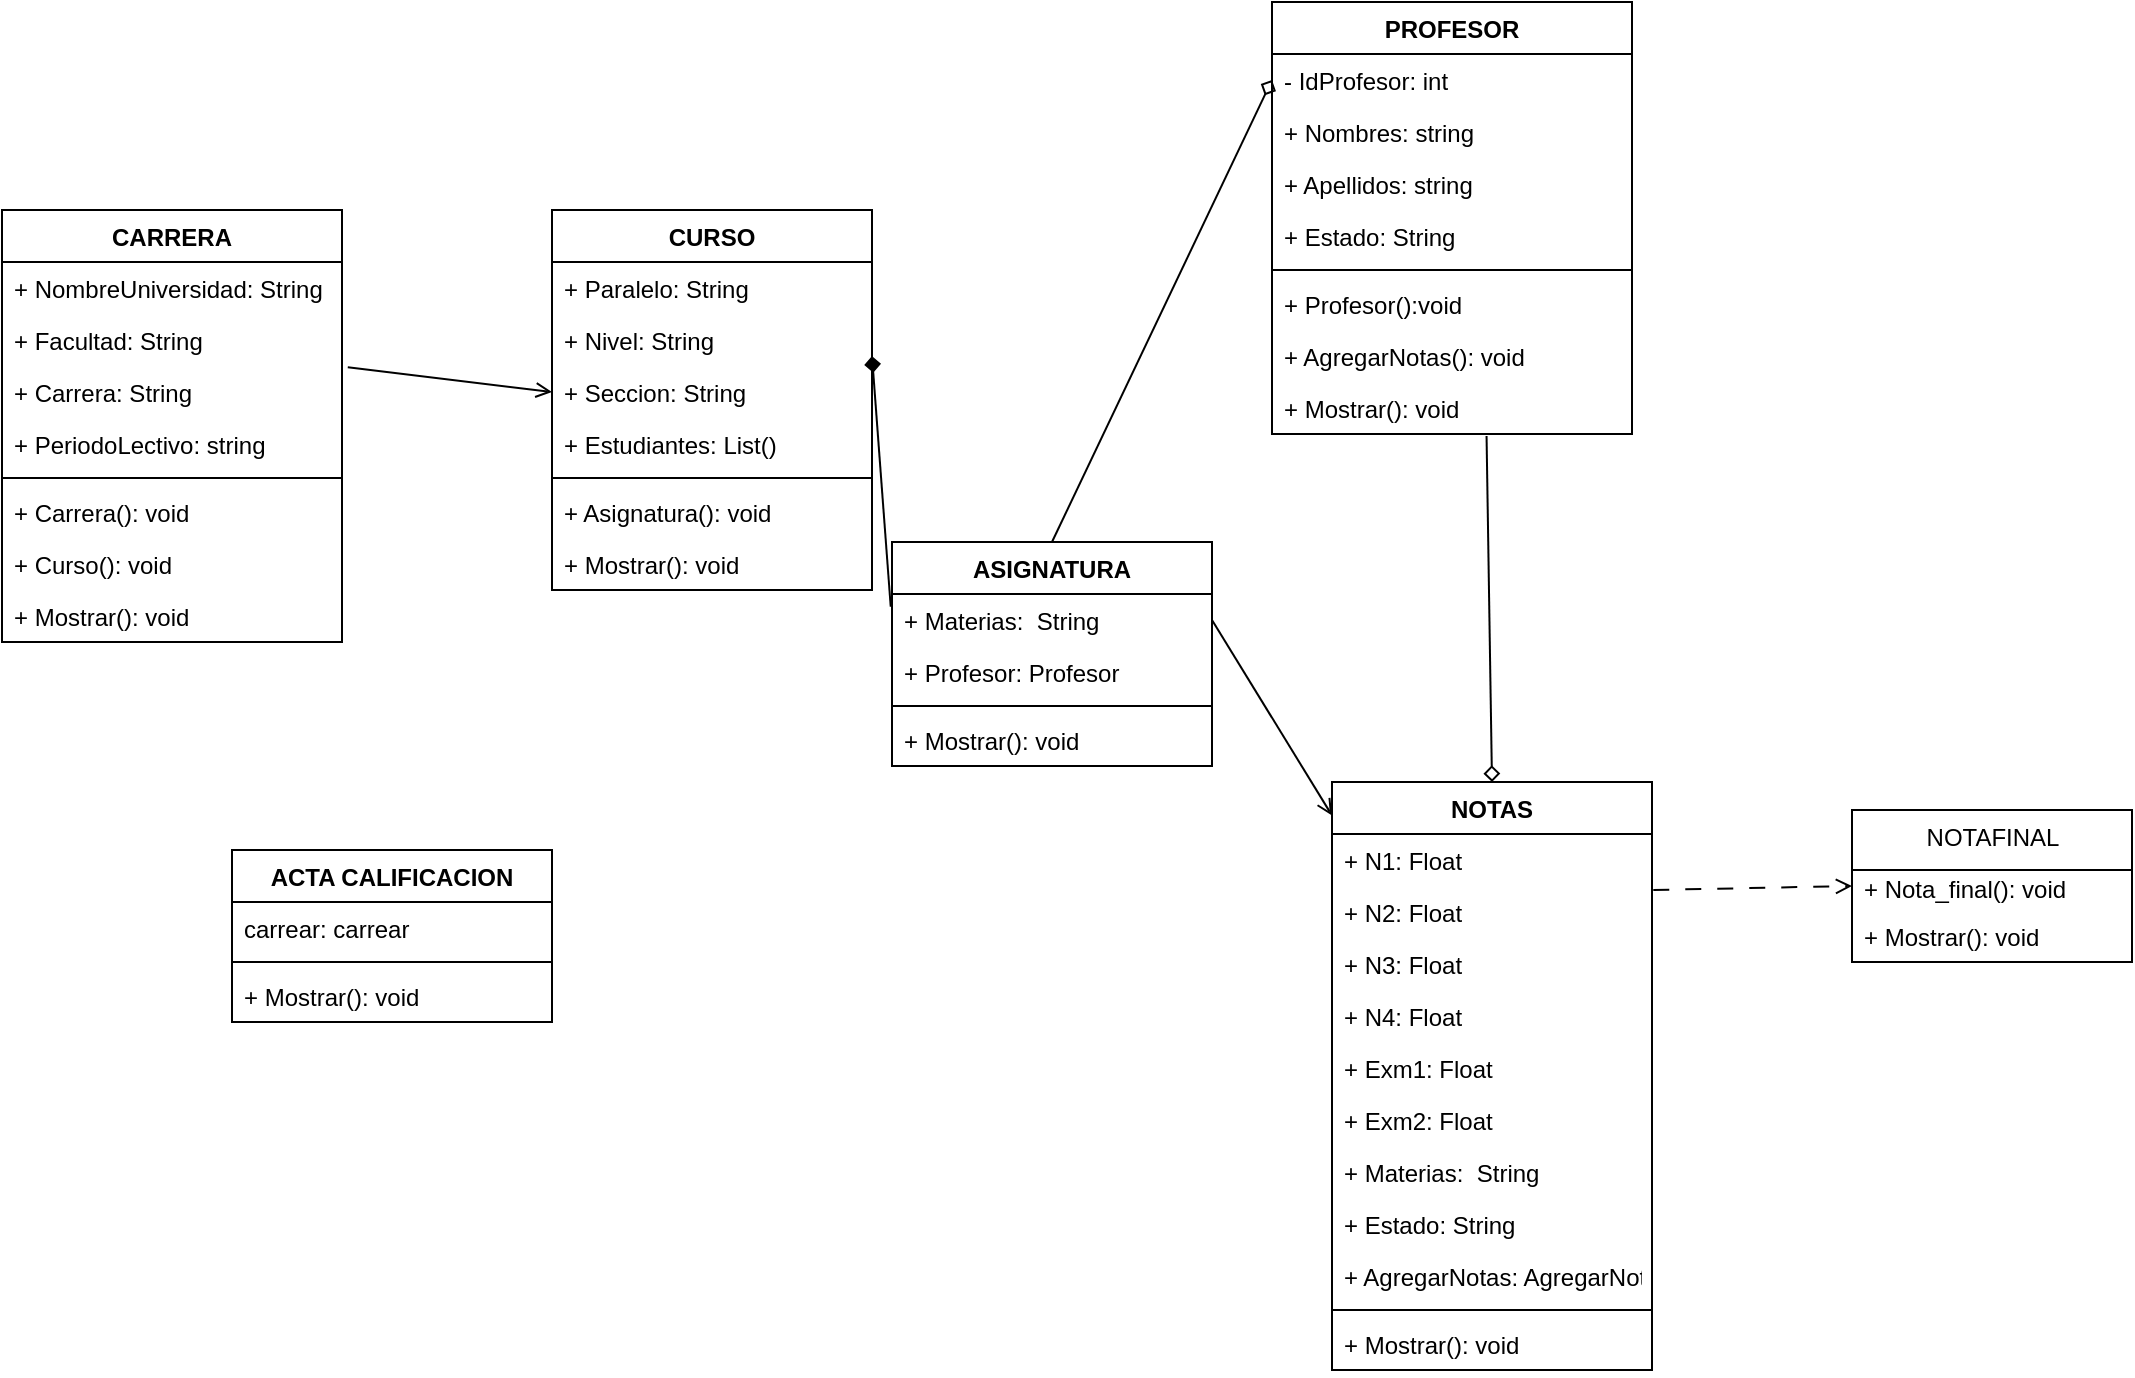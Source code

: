 <mxfile>
    <diagram id="Rlh5ikdSA3w50Xu2763o" name="DEBER0.1">
        <mxGraphModel dx="1544" dy="1572" grid="1" gridSize="10" guides="1" tooltips="1" connect="1" arrows="1" fold="1" page="1" pageScale="1" pageWidth="850" pageHeight="1100" math="0" shadow="0">
            <root>
                <mxCell id="0"/>
                <mxCell id="1" parent="0"/>
                <mxCell id="29" style="edgeStyle=none;html=1;exitX=0.5;exitY=0;exitDx=0;exitDy=0;endArrow=none;endFill=0;startArrow=diamond;startFill=0;entryX=0.596;entryY=1.04;entryDx=0;entryDy=0;entryPerimeter=0;" parent="1" source="2" target="56" edge="1">
                    <mxGeometry relative="1" as="geometry">
                        <mxPoint x="320" y="-34" as="targetPoint"/>
                    </mxGeometry>
                </mxCell>
                <mxCell id="2" value="NOTAS" style="swimlane;fontStyle=1;align=center;verticalAlign=top;childLayout=stackLayout;horizontal=1;startSize=26;horizontalStack=0;resizeParent=1;resizeParentMax=0;resizeLast=0;collapsible=1;marginBottom=0;" parent="1" vertex="1">
                    <mxGeometry x="240" y="156" width="160" height="294" as="geometry"/>
                </mxCell>
                <mxCell id="3" value="+ N1: Float" style="text;strokeColor=none;fillColor=none;align=left;verticalAlign=top;spacingLeft=4;spacingRight=4;overflow=hidden;rotatable=0;points=[[0,0.5],[1,0.5]];portConstraint=eastwest;" parent="2" vertex="1">
                    <mxGeometry y="26" width="160" height="26" as="geometry"/>
                </mxCell>
                <mxCell id="59" value="+ N2: Float" style="text;strokeColor=none;fillColor=none;align=left;verticalAlign=top;spacingLeft=4;spacingRight=4;overflow=hidden;rotatable=0;points=[[0,0.5],[1,0.5]];portConstraint=eastwest;" parent="2" vertex="1">
                    <mxGeometry y="52" width="160" height="26" as="geometry"/>
                </mxCell>
                <mxCell id="62" value="+ N3: Float" style="text;strokeColor=none;fillColor=none;align=left;verticalAlign=top;spacingLeft=4;spacingRight=4;overflow=hidden;rotatable=0;points=[[0,0.5],[1,0.5]];portConstraint=eastwest;" parent="2" vertex="1">
                    <mxGeometry y="78" width="160" height="26" as="geometry"/>
                </mxCell>
                <mxCell id="67" value="+ N4: Float" style="text;strokeColor=none;fillColor=none;align=left;verticalAlign=top;spacingLeft=4;spacingRight=4;overflow=hidden;rotatable=0;points=[[0,0.5],[1,0.5]];portConstraint=eastwest;" parent="2" vertex="1">
                    <mxGeometry y="104" width="160" height="26" as="geometry"/>
                </mxCell>
                <mxCell id="64" value="+ Exm1: Float" style="text;strokeColor=none;fillColor=none;align=left;verticalAlign=top;spacingLeft=4;spacingRight=4;overflow=hidden;rotatable=0;points=[[0,0.5],[1,0.5]];portConstraint=eastwest;" parent="2" vertex="1">
                    <mxGeometry y="130" width="160" height="26" as="geometry"/>
                </mxCell>
                <mxCell id="65" value="+ Exm2: Float" style="text;strokeColor=none;fillColor=none;align=left;verticalAlign=top;spacingLeft=4;spacingRight=4;overflow=hidden;rotatable=0;points=[[0,0.5],[1,0.5]];portConstraint=eastwest;" parent="2" vertex="1">
                    <mxGeometry y="156" width="160" height="26" as="geometry"/>
                </mxCell>
                <mxCell id="68" value="+ Materias:  String&#10;" style="text;strokeColor=none;fillColor=none;align=left;verticalAlign=top;spacingLeft=4;spacingRight=4;overflow=hidden;rotatable=0;points=[[0,0.5],[1,0.5]];portConstraint=eastwest;" parent="2" vertex="1">
                    <mxGeometry y="182" width="160" height="26" as="geometry"/>
                </mxCell>
                <mxCell id="70" value="+ Estado: String" style="text;strokeColor=none;fillColor=none;align=left;verticalAlign=top;spacingLeft=4;spacingRight=4;overflow=hidden;rotatable=0;points=[[0,0.5],[1,0.5]];portConstraint=eastwest;" parent="2" vertex="1">
                    <mxGeometry y="208" width="160" height="26" as="geometry"/>
                </mxCell>
                <mxCell id="50" value="+ AgregarNotas: AgregarNotas" style="text;strokeColor=none;fillColor=none;align=left;verticalAlign=top;spacingLeft=4;spacingRight=4;overflow=hidden;rotatable=0;points=[[0,0.5],[1,0.5]];portConstraint=eastwest;" parent="2" vertex="1">
                    <mxGeometry y="234" width="160" height="26" as="geometry"/>
                </mxCell>
                <mxCell id="4" value="" style="line;strokeWidth=1;fillColor=none;align=left;verticalAlign=middle;spacingTop=-1;spacingLeft=3;spacingRight=3;rotatable=0;labelPosition=right;points=[];portConstraint=eastwest;strokeColor=inherit;" parent="2" vertex="1">
                    <mxGeometry y="260" width="160" height="8" as="geometry"/>
                </mxCell>
                <mxCell id="55" value="+ Mostrar(): void" style="text;strokeColor=none;fillColor=none;align=left;verticalAlign=top;spacingLeft=4;spacingRight=4;overflow=hidden;rotatable=0;points=[[0,0.5],[1,0.5]];portConstraint=eastwest;" parent="2" vertex="1">
                    <mxGeometry y="268" width="160" height="26" as="geometry"/>
                </mxCell>
                <mxCell id="6" value="CARRERA" style="swimlane;fontStyle=1;align=center;verticalAlign=top;childLayout=stackLayout;horizontal=1;startSize=26;horizontalStack=0;resizeParent=1;resizeParentMax=0;resizeLast=0;collapsible=1;marginBottom=0;" parent="1" vertex="1">
                    <mxGeometry x="-425" y="-130" width="170" height="216" as="geometry"/>
                </mxCell>
                <mxCell id="7" value="+ NombreUniversidad: String&#10;" style="text;strokeColor=none;fillColor=none;align=left;verticalAlign=top;spacingLeft=4;spacingRight=4;overflow=hidden;rotatable=0;points=[[0,0.5],[1,0.5]];portConstraint=eastwest;" parent="6" vertex="1">
                    <mxGeometry y="26" width="170" height="26" as="geometry"/>
                </mxCell>
                <mxCell id="41" value="+ Facultad: String" style="text;strokeColor=none;fillColor=none;align=left;verticalAlign=top;spacingLeft=4;spacingRight=4;overflow=hidden;rotatable=0;points=[[0,0.5],[1,0.5]];portConstraint=eastwest;" parent="6" vertex="1">
                    <mxGeometry y="52" width="170" height="26" as="geometry"/>
                </mxCell>
                <mxCell id="35" value="+ Carrera: String&#10;" style="text;strokeColor=none;fillColor=none;align=left;verticalAlign=top;spacingLeft=4;spacingRight=4;overflow=hidden;rotatable=0;points=[[0,0.5],[1,0.5]];portConstraint=eastwest;" parent="6" vertex="1">
                    <mxGeometry y="78" width="170" height="26" as="geometry"/>
                </mxCell>
                <mxCell id="73" value="+ PeriodoLectivo: string" style="text;strokeColor=none;fillColor=none;align=left;verticalAlign=top;spacingLeft=4;spacingRight=4;overflow=hidden;rotatable=0;points=[[0,0.5],[1,0.5]];portConstraint=eastwest;" parent="6" vertex="1">
                    <mxGeometry y="104" width="170" height="26" as="geometry"/>
                </mxCell>
                <mxCell id="8" value="" style="line;strokeWidth=1;fillColor=none;align=left;verticalAlign=middle;spacingTop=-1;spacingLeft=3;spacingRight=3;rotatable=0;labelPosition=right;points=[];portConstraint=eastwest;strokeColor=inherit;" parent="6" vertex="1">
                    <mxGeometry y="130" width="170" height="8" as="geometry"/>
                </mxCell>
                <mxCell id="9" value="+ Carrera(): void" style="text;strokeColor=none;fillColor=none;align=left;verticalAlign=top;spacingLeft=4;spacingRight=4;overflow=hidden;rotatable=0;points=[[0,0.5],[1,0.5]];portConstraint=eastwest;" parent="6" vertex="1">
                    <mxGeometry y="138" width="170" height="26" as="geometry"/>
                </mxCell>
                <mxCell id="78" value="+ Curso(): void " style="text;strokeColor=none;fillColor=none;align=left;verticalAlign=top;spacingLeft=4;spacingRight=4;overflow=hidden;rotatable=0;points=[[0,0.5],[1,0.5]];portConstraint=eastwest;" parent="6" vertex="1">
                    <mxGeometry y="164" width="170" height="26" as="geometry"/>
                </mxCell>
                <mxCell id="43" value="+ Mostrar(): void" style="text;strokeColor=none;fillColor=none;align=left;verticalAlign=top;spacingLeft=4;spacingRight=4;overflow=hidden;rotatable=0;points=[[0,0.5],[1,0.5]];portConstraint=eastwest;" parent="6" vertex="1">
                    <mxGeometry y="190" width="170" height="26" as="geometry"/>
                </mxCell>
                <mxCell id="10" value="PROFESOR" style="swimlane;fontStyle=1;align=center;verticalAlign=top;childLayout=stackLayout;horizontal=1;startSize=26;horizontalStack=0;resizeParent=1;resizeParentMax=0;resizeLast=0;collapsible=1;marginBottom=0;" parent="1" vertex="1">
                    <mxGeometry x="210" y="-234" width="180" height="216" as="geometry"/>
                </mxCell>
                <mxCell id="11" value="- IdProfesor: int" style="text;strokeColor=none;fillColor=none;align=left;verticalAlign=top;spacingLeft=4;spacingRight=4;overflow=hidden;rotatable=0;points=[[0,0.5],[1,0.5]];portConstraint=eastwest;" parent="10" vertex="1">
                    <mxGeometry y="26" width="180" height="26" as="geometry"/>
                </mxCell>
                <mxCell id="46" value="+ Nombres: string" style="text;strokeColor=none;fillColor=none;align=left;verticalAlign=top;spacingLeft=4;spacingRight=4;overflow=hidden;rotatable=0;points=[[0,0.5],[1,0.5]];portConstraint=eastwest;" parent="10" vertex="1">
                    <mxGeometry y="52" width="180" height="26" as="geometry"/>
                </mxCell>
                <mxCell id="47" value="+ Apellidos: string" style="text;strokeColor=none;fillColor=none;align=left;verticalAlign=top;spacingLeft=4;spacingRight=4;overflow=hidden;rotatable=0;points=[[0,0.5],[1,0.5]];portConstraint=eastwest;" parent="10" vertex="1">
                    <mxGeometry y="78" width="180" height="26" as="geometry"/>
                </mxCell>
                <mxCell id="71" value="+ Estado: String" style="text;strokeColor=none;fillColor=none;align=left;verticalAlign=top;spacingLeft=4;spacingRight=4;overflow=hidden;rotatable=0;points=[[0,0.5],[1,0.5]];portConstraint=eastwest;" parent="10" vertex="1">
                    <mxGeometry y="104" width="180" height="26" as="geometry"/>
                </mxCell>
                <mxCell id="12" value="" style="line;strokeWidth=1;fillColor=none;align=left;verticalAlign=middle;spacingTop=-1;spacingLeft=3;spacingRight=3;rotatable=0;labelPosition=right;points=[];portConstraint=eastwest;strokeColor=inherit;" parent="10" vertex="1">
                    <mxGeometry y="130" width="180" height="8" as="geometry"/>
                </mxCell>
                <mxCell id="13" value="+ Profesor():void " style="text;strokeColor=none;fillColor=none;align=left;verticalAlign=top;spacingLeft=4;spacingRight=4;overflow=hidden;rotatable=0;points=[[0,0.5],[1,0.5]];portConstraint=eastwest;" parent="10" vertex="1">
                    <mxGeometry y="138" width="180" height="26" as="geometry"/>
                </mxCell>
                <mxCell id="52" value="+ AgregarNotas(): void" style="text;strokeColor=none;fillColor=none;align=left;verticalAlign=top;spacingLeft=4;spacingRight=4;overflow=hidden;rotatable=0;points=[[0,0.5],[1,0.5]];portConstraint=eastwest;" parent="10" vertex="1">
                    <mxGeometry y="164" width="180" height="26" as="geometry"/>
                </mxCell>
                <mxCell id="56" value="+ Mostrar(): void" style="text;strokeColor=none;fillColor=none;align=left;verticalAlign=top;spacingLeft=4;spacingRight=4;overflow=hidden;rotatable=0;points=[[0,0.5],[1,0.5]];portConstraint=eastwest;" parent="10" vertex="1">
                    <mxGeometry y="190" width="180" height="26" as="geometry"/>
                </mxCell>
                <mxCell id="14" value="CURSO" style="swimlane;fontStyle=1;align=center;verticalAlign=top;childLayout=stackLayout;horizontal=1;startSize=26;horizontalStack=0;resizeParent=1;resizeParentMax=0;resizeLast=0;collapsible=1;marginBottom=0;" parent="1" vertex="1">
                    <mxGeometry x="-150" y="-130" width="160" height="190" as="geometry"/>
                </mxCell>
                <mxCell id="74" value="+ Paralelo: String" style="text;strokeColor=none;fillColor=none;align=left;verticalAlign=top;spacingLeft=4;spacingRight=4;overflow=hidden;rotatable=0;points=[[0,0.5],[1,0.5]];portConstraint=eastwest;" parent="14" vertex="1">
                    <mxGeometry y="26" width="160" height="26" as="geometry"/>
                </mxCell>
                <mxCell id="37" value="+ Nivel: String" style="text;strokeColor=none;fillColor=none;align=left;verticalAlign=top;spacingLeft=4;spacingRight=4;overflow=hidden;rotatable=0;points=[[0,0.5],[1,0.5]];portConstraint=eastwest;" parent="14" vertex="1">
                    <mxGeometry y="52" width="160" height="26" as="geometry"/>
                </mxCell>
                <mxCell id="36" value="+ Seccion: String&#10;" style="text;strokeColor=none;fillColor=none;align=left;verticalAlign=top;spacingLeft=4;spacingRight=4;overflow=hidden;rotatable=0;points=[[0,0.5],[1,0.5]];portConstraint=eastwest;" parent="14" vertex="1">
                    <mxGeometry y="78" width="160" height="26" as="geometry"/>
                </mxCell>
                <mxCell id="76" value="+ Estudiantes: List()" style="text;strokeColor=none;fillColor=none;align=left;verticalAlign=top;spacingLeft=4;spacingRight=4;overflow=hidden;rotatable=0;points=[[0,0.5],[1,0.5]];portConstraint=eastwest;" parent="14" vertex="1">
                    <mxGeometry y="104" width="160" height="26" as="geometry"/>
                </mxCell>
                <mxCell id="16" value="" style="line;strokeWidth=1;fillColor=none;align=left;verticalAlign=middle;spacingTop=-1;spacingLeft=3;spacingRight=3;rotatable=0;labelPosition=right;points=[];portConstraint=eastwest;strokeColor=inherit;" parent="14" vertex="1">
                    <mxGeometry y="130" width="160" height="8" as="geometry"/>
                </mxCell>
                <mxCell id="21" value="+ Asignatura(): void " style="text;strokeColor=none;fillColor=none;align=left;verticalAlign=top;spacingLeft=4;spacingRight=4;overflow=hidden;rotatable=0;points=[[0,0.5],[1,0.5]];portConstraint=eastwest;" parent="14" vertex="1">
                    <mxGeometry y="138" width="160" height="26" as="geometry"/>
                </mxCell>
                <mxCell id="79" value="+ Mostrar(): void" style="text;strokeColor=none;fillColor=none;align=left;verticalAlign=top;spacingLeft=4;spacingRight=4;overflow=hidden;rotatable=0;points=[[0,0.5],[1,0.5]];portConstraint=eastwest;" parent="14" vertex="1">
                    <mxGeometry y="164" width="160" height="26" as="geometry"/>
                </mxCell>
                <mxCell id="18" value="ASIGNATURA" style="swimlane;fontStyle=1;align=center;verticalAlign=top;childLayout=stackLayout;horizontal=1;startSize=26;horizontalStack=0;resizeParent=1;resizeParentMax=0;resizeLast=0;collapsible=1;marginBottom=0;" parent="1" vertex="1">
                    <mxGeometry x="20" y="36" width="160" height="112" as="geometry"/>
                </mxCell>
                <mxCell id="19" value="+ Materias:  String&#10;" style="text;strokeColor=none;fillColor=none;align=left;verticalAlign=top;spacingLeft=4;spacingRight=4;overflow=hidden;rotatable=0;points=[[0,0.5],[1,0.5]];portConstraint=eastwest;" parent="18" vertex="1">
                    <mxGeometry y="26" width="160" height="26" as="geometry"/>
                </mxCell>
                <mxCell id="44" value="+ Profesor: Profesor" style="text;strokeColor=none;fillColor=none;align=left;verticalAlign=top;spacingLeft=4;spacingRight=4;overflow=hidden;rotatable=0;points=[[0,0.5],[1,0.5]];portConstraint=eastwest;" parent="18" vertex="1">
                    <mxGeometry y="52" width="160" height="26" as="geometry"/>
                </mxCell>
                <mxCell id="20" value="" style="line;strokeWidth=1;fillColor=none;align=left;verticalAlign=middle;spacingTop=-1;spacingLeft=3;spacingRight=3;rotatable=0;labelPosition=right;points=[];portConstraint=eastwest;strokeColor=inherit;" parent="18" vertex="1">
                    <mxGeometry y="78" width="160" height="8" as="geometry"/>
                </mxCell>
                <mxCell id="80" value="+ Mostrar(): void" style="text;strokeColor=none;fillColor=none;align=left;verticalAlign=top;spacingLeft=4;spacingRight=4;overflow=hidden;rotatable=0;points=[[0,0.5],[1,0.5]];portConstraint=eastwest;" parent="18" vertex="1">
                    <mxGeometry y="86" width="160" height="26" as="geometry"/>
                </mxCell>
                <mxCell id="23" style="edgeStyle=none;html=1;exitX=1;exitY=0.5;exitDx=0;exitDy=0;endArrow=open;endFill=0;" parent="1" source="19" target="2" edge="1">
                    <mxGeometry relative="1" as="geometry"/>
                </mxCell>
                <mxCell id="27" style="edgeStyle=none;html=1;exitX=0;exitY=0.5;exitDx=0;exitDy=0;entryX=0.5;entryY=0;entryDx=0;entryDy=0;endArrow=none;endFill=0;startArrow=diamond;startFill=0;" parent="1" source="11" target="18" edge="1">
                    <mxGeometry relative="1" as="geometry"/>
                </mxCell>
                <mxCell id="28" style="edgeStyle=none;html=1;exitX=-0.004;exitY=0.245;exitDx=0;exitDy=0;entryX=1;entryY=0.808;entryDx=0;entryDy=0;endArrow=diamond;endFill=1;entryPerimeter=0;exitPerimeter=0;" parent="1" source="19" target="37" edge="1">
                    <mxGeometry relative="1" as="geometry">
                        <mxPoint x="-80" y="75.0" as="sourcePoint"/>
                    </mxGeometry>
                </mxCell>
                <mxCell id="30" style="edgeStyle=none;html=1;entryX=0;entryY=0.5;entryDx=0;entryDy=0;startArrow=none;startFill=0;endArrow=open;endFill=0;dashed=1;dashPattern=8 8;exitX=1.004;exitY=0.077;exitDx=0;exitDy=0;exitPerimeter=0;" parent="1" source="59" target="31" edge="1">
                    <mxGeometry relative="1" as="geometry">
                        <mxPoint x="380" y="336" as="sourcePoint"/>
                        <mxPoint x="242.52" y="443.076" as="targetPoint"/>
                    </mxGeometry>
                </mxCell>
                <mxCell id="31" value="NOTAFINAL" style="swimlane;fontStyle=0;align=center;verticalAlign=top;childLayout=stackLayout;horizontal=1;startSize=30;horizontalStack=0;resizeParent=1;resizeParentMax=0;resizeLast=0;collapsible=0;marginBottom=0;html=1;" parent="1" vertex="1">
                    <mxGeometry x="500" y="170" width="140" height="76" as="geometry"/>
                </mxCell>
                <mxCell id="33" value="+ Nota_final(): void&amp;nbsp;" style="text;html=1;strokeColor=none;fillColor=none;align=left;verticalAlign=middle;spacingLeft=4;spacingRight=4;overflow=hidden;rotatable=0;points=[[0,0.5],[1,0.5]];portConstraint=eastwest;" parent="31" vertex="1">
                    <mxGeometry y="30" width="140" height="20" as="geometry"/>
                </mxCell>
                <mxCell id="66" value="+ Mostrar(): void" style="text;strokeColor=none;fillColor=none;align=left;verticalAlign=top;spacingLeft=4;spacingRight=4;overflow=hidden;rotatable=0;points=[[0,0.5],[1,0.5]];portConstraint=eastwest;" parent="31" vertex="1">
                    <mxGeometry y="50" width="140" height="26" as="geometry"/>
                </mxCell>
                <mxCell id="77" style="edgeStyle=none;html=1;entryX=1.017;entryY=0.026;entryDx=0;entryDy=0;endArrow=none;endFill=0;entryPerimeter=0;startArrow=open;startFill=0;exitX=0;exitY=0.5;exitDx=0;exitDy=0;" parent="1" source="36" target="35" edge="1">
                    <mxGeometry relative="1" as="geometry">
                        <mxPoint x="-120" y="310" as="sourcePoint"/>
                        <mxPoint x="-250" y="-82" as="targetPoint"/>
                    </mxGeometry>
                </mxCell>
                <mxCell id="82" value="ACTA CALIFICACION" style="swimlane;fontStyle=1;align=center;verticalAlign=top;childLayout=stackLayout;horizontal=1;startSize=26;horizontalStack=0;resizeParent=1;resizeParentMax=0;resizeLast=0;collapsible=1;marginBottom=0;" parent="1" vertex="1">
                    <mxGeometry x="-310" y="190" width="160" height="86" as="geometry"/>
                </mxCell>
                <mxCell id="87" value="carrear: carrear" style="text;strokeColor=none;fillColor=none;align=left;verticalAlign=top;spacingLeft=4;spacingRight=4;overflow=hidden;rotatable=0;points=[[0,0.5],[1,0.5]];portConstraint=eastwest;" parent="82" vertex="1">
                    <mxGeometry y="26" width="160" height="26" as="geometry"/>
                </mxCell>
                <mxCell id="85" value="" style="line;strokeWidth=1;fillColor=none;align=left;verticalAlign=middle;spacingTop=-1;spacingLeft=3;spacingRight=3;rotatable=0;labelPosition=right;points=[];portConstraint=eastwest;strokeColor=inherit;" parent="82" vertex="1">
                    <mxGeometry y="52" width="160" height="8" as="geometry"/>
                </mxCell>
                <mxCell id="86" value="+ Mostrar(): void" style="text;strokeColor=none;fillColor=none;align=left;verticalAlign=top;spacingLeft=4;spacingRight=4;overflow=hidden;rotatable=0;points=[[0,0.5],[1,0.5]];portConstraint=eastwest;" parent="82" vertex="1">
                    <mxGeometry y="60" width="160" height="26" as="geometry"/>
                </mxCell>
            </root>
        </mxGraphModel>
    </diagram>
    <diagram id="nw5nb17PFc_TkBh5nPrE" name="DEBER0.2">
        <mxGraphModel dx="2357" dy="2123" grid="1" gridSize="10" guides="1" tooltips="1" connect="1" arrows="1" fold="1" page="1" pageScale="1" pageWidth="850" pageHeight="1100" math="0" shadow="0">
            <root>
                <mxCell id="0"/>
                <mxCell id="1" parent="0"/>
                <mxCell id="iIBSrcXB09_zfY950C7V-1" style="edgeStyle=none;html=1;exitX=0.5;exitY=0;exitDx=0;exitDy=0;endArrow=none;endFill=0;startArrow=diamond;startFill=0;" parent="1" source="iIBSrcXB09_zfY950C7V-2" target="9EX59iZDG4d_d8qnmSnk-9" edge="1">
                    <mxGeometry relative="1" as="geometry">
                        <mxPoint x="317.28" y="91.04" as="targetPoint"/>
                    </mxGeometry>
                </mxCell>
                <mxCell id="iIBSrcXB09_zfY950C7V-2" value="NOTAS" style="swimlane;fontStyle=1;align=center;verticalAlign=top;childLayout=stackLayout;horizontal=1;startSize=26;horizontalStack=0;resizeParent=1;resizeParentMax=0;resizeLast=0;collapsible=1;marginBottom=0;" parent="1" vertex="1">
                    <mxGeometry x="130" y="246" width="160" height="268" as="geometry"/>
                </mxCell>
                <mxCell id="iIBSrcXB09_zfY950C7V-3" value="+ N1: Float" style="text;strokeColor=none;fillColor=none;align=left;verticalAlign=top;spacingLeft=4;spacingRight=4;overflow=hidden;rotatable=0;points=[[0,0.5],[1,0.5]];portConstraint=eastwest;" parent="iIBSrcXB09_zfY950C7V-2" vertex="1">
                    <mxGeometry y="26" width="160" height="26" as="geometry"/>
                </mxCell>
                <mxCell id="iIBSrcXB09_zfY950C7V-4" value="+ N2: Float" style="text;strokeColor=none;fillColor=none;align=left;verticalAlign=top;spacingLeft=4;spacingRight=4;overflow=hidden;rotatable=0;points=[[0,0.5],[1,0.5]];portConstraint=eastwest;" parent="iIBSrcXB09_zfY950C7V-2" vertex="1">
                    <mxGeometry y="52" width="160" height="26" as="geometry"/>
                </mxCell>
                <mxCell id="iIBSrcXB09_zfY950C7V-5" value="+ N3: Float" style="text;strokeColor=none;fillColor=none;align=left;verticalAlign=top;spacingLeft=4;spacingRight=4;overflow=hidden;rotatable=0;points=[[0,0.5],[1,0.5]];portConstraint=eastwest;" parent="iIBSrcXB09_zfY950C7V-2" vertex="1">
                    <mxGeometry y="78" width="160" height="26" as="geometry"/>
                </mxCell>
                <mxCell id="iIBSrcXB09_zfY950C7V-6" value="+ N4: Float" style="text;strokeColor=none;fillColor=none;align=left;verticalAlign=top;spacingLeft=4;spacingRight=4;overflow=hidden;rotatable=0;points=[[0,0.5],[1,0.5]];portConstraint=eastwest;" parent="iIBSrcXB09_zfY950C7V-2" vertex="1">
                    <mxGeometry y="104" width="160" height="26" as="geometry"/>
                </mxCell>
                <mxCell id="iIBSrcXB09_zfY950C7V-7" value="+ Exm1: Float" style="text;strokeColor=none;fillColor=none;align=left;verticalAlign=top;spacingLeft=4;spacingRight=4;overflow=hidden;rotatable=0;points=[[0,0.5],[1,0.5]];portConstraint=eastwest;" parent="iIBSrcXB09_zfY950C7V-2" vertex="1">
                    <mxGeometry y="130" width="160" height="26" as="geometry"/>
                </mxCell>
                <mxCell id="iIBSrcXB09_zfY950C7V-8" value="+ Exm2: Float" style="text;strokeColor=none;fillColor=none;align=left;verticalAlign=top;spacingLeft=4;spacingRight=4;overflow=hidden;rotatable=0;points=[[0,0.5],[1,0.5]];portConstraint=eastwest;" parent="iIBSrcXB09_zfY950C7V-2" vertex="1">
                    <mxGeometry y="156" width="160" height="26" as="geometry"/>
                </mxCell>
                <mxCell id="iIBSrcXB09_zfY950C7V-10" value="+ Estado: String" style="text;strokeColor=none;fillColor=none;align=left;verticalAlign=top;spacingLeft=4;spacingRight=4;overflow=hidden;rotatable=0;points=[[0,0.5],[1,0.5]];portConstraint=eastwest;" parent="iIBSrcXB09_zfY950C7V-2" vertex="1">
                    <mxGeometry y="182" width="160" height="26" as="geometry"/>
                </mxCell>
                <mxCell id="iIBSrcXB09_zfY950C7V-12" value="" style="line;strokeWidth=1;fillColor=none;align=left;verticalAlign=middle;spacingTop=-1;spacingLeft=3;spacingRight=3;rotatable=0;labelPosition=right;points=[];portConstraint=eastwest;strokeColor=inherit;" parent="iIBSrcXB09_zfY950C7V-2" vertex="1">
                    <mxGeometry y="208" width="160" height="8" as="geometry"/>
                </mxCell>
                <mxCell id="iIBSrcXB09_zfY950C7V-11" value="+ AgregarNotas (): void" style="text;strokeColor=none;fillColor=none;align=left;verticalAlign=top;spacingLeft=4;spacingRight=4;overflow=hidden;rotatable=0;points=[[0,0.5],[1,0.5]];portConstraint=eastwest;" parent="iIBSrcXB09_zfY950C7V-2" vertex="1">
                    <mxGeometry y="216" width="160" height="26" as="geometry"/>
                </mxCell>
                <mxCell id="9EX59iZDG4d_d8qnmSnk-13" value="+ Mostrar(): void" style="text;strokeColor=none;fillColor=none;align=left;verticalAlign=top;spacingLeft=4;spacingRight=4;overflow=hidden;rotatable=0;points=[[0,0.5],[1,0.5]];portConstraint=eastwest;" parent="iIBSrcXB09_zfY950C7V-2" vertex="1">
                    <mxGeometry y="242" width="160" height="26" as="geometry"/>
                </mxCell>
                <mxCell id="iIBSrcXB09_zfY950C7V-14" value="CARRERA" style="swimlane;fontStyle=1;align=center;verticalAlign=top;childLayout=stackLayout;horizontal=1;startSize=26;horizontalStack=0;resizeParent=1;resizeParentMax=0;resizeLast=0;collapsible=1;marginBottom=0;" parent="1" vertex="1">
                    <mxGeometry x="-595" y="-40" width="170" height="216" as="geometry"/>
                </mxCell>
                <mxCell id="9EX59iZDG4d_d8qnmSnk-33" value="- IdCarrera: int" style="text;strokeColor=none;fillColor=none;align=left;verticalAlign=top;spacingLeft=4;spacingRight=4;overflow=hidden;rotatable=0;points=[[0,0.5],[1,0.5]];portConstraint=eastwest;" parent="iIBSrcXB09_zfY950C7V-14" vertex="1">
                    <mxGeometry y="26" width="170" height="26" as="geometry"/>
                </mxCell>
                <mxCell id="iIBSrcXB09_zfY950C7V-15" value="+ NombreUniversidad: String&#10;" style="text;strokeColor=none;fillColor=none;align=left;verticalAlign=top;spacingLeft=4;spacingRight=4;overflow=hidden;rotatable=0;points=[[0,0.5],[1,0.5]];portConstraint=eastwest;" parent="iIBSrcXB09_zfY950C7V-14" vertex="1">
                    <mxGeometry y="52" width="170" height="26" as="geometry"/>
                </mxCell>
                <mxCell id="iIBSrcXB09_zfY950C7V-16" value="+ Facultad: String" style="text;strokeColor=none;fillColor=none;align=left;verticalAlign=top;spacingLeft=4;spacingRight=4;overflow=hidden;rotatable=0;points=[[0,0.5],[1,0.5]];portConstraint=eastwest;" parent="iIBSrcXB09_zfY950C7V-14" vertex="1">
                    <mxGeometry y="78" width="170" height="26" as="geometry"/>
                </mxCell>
                <mxCell id="iIBSrcXB09_zfY950C7V-17" value="+ NomCarrera: String&#10;" style="text;strokeColor=none;fillColor=none;align=left;verticalAlign=top;spacingLeft=4;spacingRight=4;overflow=hidden;rotatable=0;points=[[0,0.5],[1,0.5]];portConstraint=eastwest;" parent="iIBSrcXB09_zfY950C7V-14" vertex="1">
                    <mxGeometry y="104" width="170" height="26" as="geometry"/>
                </mxCell>
                <mxCell id="iIBSrcXB09_zfY950C7V-18" value="+ PeriodoLectivo: string" style="text;strokeColor=none;fillColor=none;align=left;verticalAlign=top;spacingLeft=4;spacingRight=4;overflow=hidden;rotatable=0;points=[[0,0.5],[1,0.5]];portConstraint=eastwest;" parent="iIBSrcXB09_zfY950C7V-14" vertex="1">
                    <mxGeometry y="130" width="170" height="26" as="geometry"/>
                </mxCell>
                <mxCell id="iIBSrcXB09_zfY950C7V-19" value="" style="line;strokeWidth=1;fillColor=none;align=left;verticalAlign=middle;spacingTop=-1;spacingLeft=3;spacingRight=3;rotatable=0;labelPosition=right;points=[];portConstraint=eastwest;strokeColor=inherit;" parent="iIBSrcXB09_zfY950C7V-14" vertex="1">
                    <mxGeometry y="156" width="170" height="8" as="geometry"/>
                </mxCell>
                <mxCell id="iIBSrcXB09_zfY950C7V-20" value="+ Carrera(): void" style="text;strokeColor=none;fillColor=none;align=left;verticalAlign=top;spacingLeft=4;spacingRight=4;overflow=hidden;rotatable=0;points=[[0,0.5],[1,0.5]];portConstraint=eastwest;" parent="iIBSrcXB09_zfY950C7V-14" vertex="1">
                    <mxGeometry y="164" width="170" height="26" as="geometry"/>
                </mxCell>
                <mxCell id="iIBSrcXB09_zfY950C7V-22" value="+ Mostrar(): void" style="text;strokeColor=none;fillColor=none;align=left;verticalAlign=top;spacingLeft=4;spacingRight=4;overflow=hidden;rotatable=0;points=[[0,0.5],[1,0.5]];portConstraint=eastwest;" parent="iIBSrcXB09_zfY950C7V-14" vertex="1">
                    <mxGeometry y="190" width="170" height="26" as="geometry"/>
                </mxCell>
                <mxCell id="iIBSrcXB09_zfY950C7V-31" value="CURSO" style="swimlane;fontStyle=1;align=center;verticalAlign=top;childLayout=stackLayout;horizontal=1;startSize=26;horizontalStack=0;resizeParent=1;resizeParentMax=0;resizeLast=0;collapsible=1;marginBottom=0;" parent="1" vertex="1">
                    <mxGeometry x="-260" y="-40" width="160" height="216" as="geometry"/>
                </mxCell>
                <mxCell id="9EX59iZDG4d_d8qnmSnk-32" value="- IdCurso: int&#10;" style="text;strokeColor=none;fillColor=none;align=left;verticalAlign=top;spacingLeft=4;spacingRight=4;overflow=hidden;rotatable=0;points=[[0,0.5],[1,0.5]];portConstraint=eastwest;" parent="iIBSrcXB09_zfY950C7V-31" vertex="1">
                    <mxGeometry y="26" width="160" height="26" as="geometry"/>
                </mxCell>
                <mxCell id="iIBSrcXB09_zfY950C7V-32" value="+ Paralelo: String" style="text;strokeColor=none;fillColor=none;align=left;verticalAlign=top;spacingLeft=4;spacingRight=4;overflow=hidden;rotatable=0;points=[[0,0.5],[1,0.5]];portConstraint=eastwest;" parent="iIBSrcXB09_zfY950C7V-31" vertex="1">
                    <mxGeometry y="52" width="160" height="26" as="geometry"/>
                </mxCell>
                <mxCell id="iIBSrcXB09_zfY950C7V-33" value="+ Nivel: String" style="text;strokeColor=none;fillColor=none;align=left;verticalAlign=top;spacingLeft=4;spacingRight=4;overflow=hidden;rotatable=0;points=[[0,0.5],[1,0.5]];portConstraint=eastwest;" parent="iIBSrcXB09_zfY950C7V-31" vertex="1">
                    <mxGeometry y="78" width="160" height="26" as="geometry"/>
                </mxCell>
                <mxCell id="iIBSrcXB09_zfY950C7V-34" value="+ Seccion: String&#10;" style="text;strokeColor=none;fillColor=none;align=left;verticalAlign=top;spacingLeft=4;spacingRight=4;overflow=hidden;rotatable=0;points=[[0,0.5],[1,0.5]];portConstraint=eastwest;" parent="iIBSrcXB09_zfY950C7V-31" vertex="1">
                    <mxGeometry y="104" width="160" height="26" as="geometry"/>
                </mxCell>
                <mxCell id="iIBSrcXB09_zfY950C7V-37" value="+ Asignatura(): void " style="text;strokeColor=none;fillColor=none;align=left;verticalAlign=top;spacingLeft=4;spacingRight=4;overflow=hidden;rotatable=0;points=[[0,0.5],[1,0.5]];portConstraint=eastwest;" parent="iIBSrcXB09_zfY950C7V-31" vertex="1">
                    <mxGeometry y="130" width="160" height="26" as="geometry"/>
                </mxCell>
                <mxCell id="iIBSrcXB09_zfY950C7V-36" value="" style="line;strokeWidth=1;fillColor=none;align=left;verticalAlign=middle;spacingTop=-1;spacingLeft=3;spacingRight=3;rotatable=0;labelPosition=right;points=[];portConstraint=eastwest;strokeColor=inherit;" parent="iIBSrcXB09_zfY950C7V-31" vertex="1">
                    <mxGeometry y="156" width="160" height="8" as="geometry"/>
                </mxCell>
                <mxCell id="iIBSrcXB09_zfY950C7V-21" value="+ Curso(): void " style="text;strokeColor=none;fillColor=none;align=left;verticalAlign=top;spacingLeft=4;spacingRight=4;overflow=hidden;rotatable=0;points=[[0,0.5],[1,0.5]];portConstraint=eastwest;" parent="iIBSrcXB09_zfY950C7V-31" vertex="1">
                    <mxGeometry y="164" width="160" height="26" as="geometry"/>
                </mxCell>
                <mxCell id="iIBSrcXB09_zfY950C7V-38" value="+ Mostrar(): void" style="text;strokeColor=none;fillColor=none;align=left;verticalAlign=top;spacingLeft=4;spacingRight=4;overflow=hidden;rotatable=0;points=[[0,0.5],[1,0.5]];portConstraint=eastwest;" parent="iIBSrcXB09_zfY950C7V-31" vertex="1">
                    <mxGeometry y="190" width="160" height="26" as="geometry"/>
                </mxCell>
                <mxCell id="iIBSrcXB09_zfY950C7V-39" value="ASIGNATURA" style="swimlane;fontStyle=1;align=center;verticalAlign=top;childLayout=stackLayout;horizontal=1;startSize=26;horizontalStack=0;resizeParent=1;resizeParentMax=0;resizeLast=0;collapsible=1;marginBottom=0;" parent="1" vertex="1">
                    <mxGeometry x="10" y="-290" width="160" height="164" as="geometry"/>
                </mxCell>
                <mxCell id="iIBSrcXB09_zfY950C7V-40" value="+ Materias:  String&#10;" style="text;strokeColor=none;fillColor=none;align=left;verticalAlign=top;spacingLeft=4;spacingRight=4;overflow=hidden;rotatable=0;points=[[0,0.5],[1,0.5]];portConstraint=eastwest;" parent="iIBSrcXB09_zfY950C7V-39" vertex="1">
                    <mxGeometry y="26" width="160" height="26" as="geometry"/>
                </mxCell>
                <mxCell id="iIBSrcXB09_zfY950C7V-41" value="+ Profesor: Profesor" style="text;strokeColor=none;fillColor=none;align=left;verticalAlign=top;spacingLeft=4;spacingRight=4;overflow=hidden;rotatable=0;points=[[0,0.5],[1,0.5]];portConstraint=eastwest;" parent="iIBSrcXB09_zfY950C7V-39" vertex="1">
                    <mxGeometry y="52" width="160" height="26" as="geometry"/>
                </mxCell>
                <mxCell id="iIBSrcXB09_zfY950C7V-35" value="+ Estudiantes: string" style="text;strokeColor=none;fillColor=none;align=left;verticalAlign=top;spacingLeft=4;spacingRight=4;overflow=hidden;rotatable=0;points=[[0,0.5],[1,0.5]];portConstraint=eastwest;" parent="iIBSrcXB09_zfY950C7V-39" vertex="1">
                    <mxGeometry y="78" width="160" height="26" as="geometry"/>
                </mxCell>
                <mxCell id="iIBSrcXB09_zfY950C7V-42" value="" style="line;strokeWidth=1;fillColor=none;align=left;verticalAlign=middle;spacingTop=-1;spacingLeft=3;spacingRight=3;rotatable=0;labelPosition=right;points=[];portConstraint=eastwest;strokeColor=inherit;" parent="iIBSrcXB09_zfY950C7V-39" vertex="1">
                    <mxGeometry y="104" width="160" height="8" as="geometry"/>
                </mxCell>
                <mxCell id="iIBSrcXB09_zfY950C7V-43" value="+ Mostrar(): void" style="text;strokeColor=none;fillColor=none;align=left;verticalAlign=top;spacingLeft=4;spacingRight=4;overflow=hidden;rotatable=0;points=[[0,0.5],[1,0.5]];portConstraint=eastwest;" parent="iIBSrcXB09_zfY950C7V-39" vertex="1">
                    <mxGeometry y="112" width="160" height="26" as="geometry"/>
                </mxCell>
                <mxCell id="9EX59iZDG4d_d8qnmSnk-34" value="+ Asignatura(): void " style="text;strokeColor=none;fillColor=none;align=left;verticalAlign=top;spacingLeft=4;spacingRight=4;overflow=hidden;rotatable=0;points=[[0,0.5],[1,0.5]];portConstraint=eastwest;" parent="iIBSrcXB09_zfY950C7V-39" vertex="1">
                    <mxGeometry y="138" width="160" height="26" as="geometry"/>
                </mxCell>
                <mxCell id="iIBSrcXB09_zfY950C7V-45" style="edgeStyle=none;html=1;endArrow=none;endFill=0;startArrow=diamond;startFill=0;exitX=0.562;exitY=0.002;exitDx=0;exitDy=0;exitPerimeter=0;" parent="1" source="9EX59iZDG4d_d8qnmSnk-1" target="9EX59iZDG4d_d8qnmSnk-34" edge="1">
                    <mxGeometry relative="1" as="geometry">
                        <mxPoint x="270" y="-40" as="sourcePoint"/>
                        <mxPoint x="240" y="-130" as="targetPoint"/>
                    </mxGeometry>
                </mxCell>
                <mxCell id="iIBSrcXB09_zfY950C7V-46" style="edgeStyle=orthogonalEdgeStyle;html=1;entryX=0.5;entryY=0;entryDx=0;entryDy=0;endArrow=diamond;endFill=1;exitX=0;exitY=0.5;exitDx=0;exitDy=0;" parent="1" source="iIBSrcXB09_zfY950C7V-40" target="iIBSrcXB09_zfY950C7V-31" edge="1">
                    <mxGeometry relative="1" as="geometry">
                        <mxPoint x="10" y="80" as="sourcePoint"/>
                    </mxGeometry>
                </mxCell>
                <mxCell id="iIBSrcXB09_zfY950C7V-47" style="edgeStyle=none;html=1;entryX=0;entryY=0.5;entryDx=0;entryDy=0;startArrow=none;startFill=0;endArrow=open;endFill=0;dashed=1;dashPattern=8 8;exitX=1;exitY=0.5;exitDx=0;exitDy=0;" parent="1" source="iIBSrcXB09_zfY950C7V-7" target="iIBSrcXB09_zfY950C7V-48" edge="1">
                    <mxGeometry relative="1" as="geometry">
                        <mxPoint x="380" y="444" as="sourcePoint"/>
                        <mxPoint x="242.52" y="551.076" as="targetPoint"/>
                    </mxGeometry>
                </mxCell>
                <mxCell id="iIBSrcXB09_zfY950C7V-48" value="NOTAFINAL" style="swimlane;fontStyle=0;align=center;verticalAlign=top;childLayout=stackLayout;horizontal=1;startSize=30;horizontalStack=0;resizeParent=1;resizeParentMax=0;resizeLast=0;collapsible=0;marginBottom=0;html=1;" parent="1" vertex="1">
                    <mxGeometry x="470" y="368" width="140" height="50" as="geometry"/>
                </mxCell>
                <mxCell id="iIBSrcXB09_zfY950C7V-49" value="+ Nota_final(): void&amp;nbsp;" style="text;html=1;strokeColor=none;fillColor=none;align=left;verticalAlign=middle;spacingLeft=4;spacingRight=4;overflow=hidden;rotatable=0;points=[[0,0.5],[1,0.5]];portConstraint=eastwest;" parent="iIBSrcXB09_zfY950C7V-48" vertex="1">
                    <mxGeometry y="30" width="140" height="20" as="geometry"/>
                </mxCell>
                <mxCell id="iIBSrcXB09_zfY950C7V-51" style="edgeStyle=none;html=1;entryX=1.017;entryY=0.026;entryDx=0;entryDy=0;endArrow=none;endFill=0;entryPerimeter=0;startArrow=block;startFill=1;exitX=0;exitY=0.5;exitDx=0;exitDy=0;" parent="1" source="iIBSrcXB09_zfY950C7V-34" target="iIBSrcXB09_zfY950C7V-17" edge="1">
                    <mxGeometry relative="1" as="geometry">
                        <mxPoint x="-250" y="181" as="sourcePoint"/>
                        <mxPoint x="-250" y="26" as="targetPoint"/>
                    </mxGeometry>
                </mxCell>
                <mxCell id="iIBSrcXB09_zfY950C7V-52" value="ACTA CALIFICACION" style="swimlane;fontStyle=1;align=center;verticalAlign=top;childLayout=stackLayout;horizontal=1;startSize=26;horizontalStack=0;resizeParent=1;resizeParentMax=0;resizeLast=0;collapsible=1;marginBottom=0;" parent="1" vertex="1">
                    <mxGeometry x="-280" y="276" width="260" height="190" as="geometry"/>
                </mxCell>
                <mxCell id="iIBSrcXB09_zfY950C7V-53" value="- IdCalificacion: int&#10;" style="text;strokeColor=none;fillColor=none;align=left;verticalAlign=top;spacingLeft=4;spacingRight=4;overflow=hidden;rotatable=0;points=[[0,0.5],[1,0.5]];portConstraint=eastwest;" parent="iIBSrcXB09_zfY950C7V-52" vertex="1">
                    <mxGeometry y="26" width="260" height="26" as="geometry"/>
                </mxCell>
                <mxCell id="9EX59iZDG4d_d8qnmSnk-20" value="- Fecha: date" style="text;strokeColor=none;fillColor=none;align=left;verticalAlign=top;spacingLeft=4;spacingRight=4;overflow=hidden;rotatable=0;points=[[0,0.5],[1,0.5]];portConstraint=eastwest;" parent="iIBSrcXB09_zfY950C7V-52" vertex="1">
                    <mxGeometry y="52" width="260" height="26" as="geometry"/>
                </mxCell>
                <mxCell id="9EX59iZDG4d_d8qnmSnk-11" value="- IdCalificacion: int&#10;" style="text;strokeColor=none;fillColor=none;align=left;verticalAlign=top;spacingLeft=4;spacingRight=4;overflow=hidden;rotatable=0;points=[[0,0.5],[1,0.5]];portConstraint=eastwest;" parent="iIBSrcXB09_zfY950C7V-52" vertex="1">
                    <mxGeometry y="78" width="260" height="26" as="geometry"/>
                </mxCell>
                <mxCell id="9EX59iZDG4d_d8qnmSnk-28" value="+ DetalleCalifiacacion: [] lista" style="text;strokeColor=none;fillColor=none;align=left;verticalAlign=top;spacingLeft=4;spacingRight=4;overflow=hidden;rotatable=0;points=[[0,0.5],[1,0.5]];portConstraint=eastwest;" parent="iIBSrcXB09_zfY950C7V-52" vertex="1">
                    <mxGeometry y="104" width="260" height="26" as="geometry"/>
                </mxCell>
                <mxCell id="iIBSrcXB09_zfY950C7V-54" value="" style="line;strokeWidth=1;fillColor=none;align=left;verticalAlign=middle;spacingTop=-1;spacingLeft=3;spacingRight=3;rotatable=0;labelPosition=right;points=[];portConstraint=eastwest;strokeColor=inherit;" parent="iIBSrcXB09_zfY950C7V-52" vertex="1">
                    <mxGeometry y="130" width="260" height="8" as="geometry"/>
                </mxCell>
                <mxCell id="iIBSrcXB09_zfY950C7V-55" value="+ ActaCalificacion() : void" style="text;strokeColor=none;fillColor=none;align=left;verticalAlign=top;spacingLeft=4;spacingRight=4;overflow=hidden;rotatable=0;points=[[0,0.5],[1,0.5]];portConstraint=eastwest;" parent="iIBSrcXB09_zfY950C7V-52" vertex="1">
                    <mxGeometry y="138" width="260" height="26" as="geometry"/>
                </mxCell>
                <mxCell id="9EX59iZDG4d_d8qnmSnk-22" value="+ Mostrar(): void" style="text;strokeColor=none;fillColor=none;align=left;verticalAlign=top;spacingLeft=4;spacingRight=4;overflow=hidden;rotatable=0;points=[[0,0.5],[1,0.5]];portConstraint=eastwest;" parent="iIBSrcXB09_zfY950C7V-52" vertex="1">
                    <mxGeometry y="164" width="260" height="26" as="geometry"/>
                </mxCell>
                <mxCell id="9EX59iZDG4d_d8qnmSnk-1" value="PROFESOR" style="swimlane;fontStyle=1;align=center;verticalAlign=top;childLayout=stackLayout;horizontal=1;startSize=26;horizontalStack=0;resizeParent=1;resizeParentMax=0;resizeLast=0;collapsible=1;marginBottom=0;" parent="1" vertex="1">
                    <mxGeometry x="60" y="-30" width="180" height="242" as="geometry"/>
                </mxCell>
                <mxCell id="9EX59iZDG4d_d8qnmSnk-2" value="- IdProfesor: int" style="text;strokeColor=none;fillColor=none;align=left;verticalAlign=top;spacingLeft=4;spacingRight=4;overflow=hidden;rotatable=0;points=[[0,0.5],[1,0.5]];portConstraint=eastwest;" parent="9EX59iZDG4d_d8qnmSnk-1" vertex="1">
                    <mxGeometry y="26" width="180" height="26" as="geometry"/>
                </mxCell>
                <mxCell id="9EX59iZDG4d_d8qnmSnk-3" value="+ Nombres: string" style="text;strokeColor=none;fillColor=none;align=left;verticalAlign=top;spacingLeft=4;spacingRight=4;overflow=hidden;rotatable=0;points=[[0,0.5],[1,0.5]];portConstraint=eastwest;" parent="9EX59iZDG4d_d8qnmSnk-1" vertex="1">
                    <mxGeometry y="52" width="180" height="26" as="geometry"/>
                </mxCell>
                <mxCell id="9EX59iZDG4d_d8qnmSnk-4" value="+ Apellidos: string" style="text;strokeColor=none;fillColor=none;align=left;verticalAlign=top;spacingLeft=4;spacingRight=4;overflow=hidden;rotatable=0;points=[[0,0.5],[1,0.5]];portConstraint=eastwest;" parent="9EX59iZDG4d_d8qnmSnk-1" vertex="1">
                    <mxGeometry y="78" width="180" height="26" as="geometry"/>
                </mxCell>
                <mxCell id="9EX59iZDG4d_d8qnmSnk-5" value="+ Estado: String" style="text;strokeColor=none;fillColor=none;align=left;verticalAlign=top;spacingLeft=4;spacingRight=4;overflow=hidden;rotatable=0;points=[[0,0.5],[1,0.5]];portConstraint=eastwest;" parent="9EX59iZDG4d_d8qnmSnk-1" vertex="1">
                    <mxGeometry y="104" width="180" height="26" as="geometry"/>
                </mxCell>
                <mxCell id="9EX59iZDG4d_d8qnmSnk-30" value="+ Estudiantes: string" style="text;strokeColor=none;fillColor=none;align=left;verticalAlign=top;spacingLeft=4;spacingRight=4;overflow=hidden;rotatable=0;points=[[0,0.5],[1,0.5]];portConstraint=eastwest;" parent="9EX59iZDG4d_d8qnmSnk-1" vertex="1">
                    <mxGeometry y="130" width="180" height="26" as="geometry"/>
                </mxCell>
                <mxCell id="9EX59iZDG4d_d8qnmSnk-6" value="" style="line;strokeWidth=1;fillColor=none;align=left;verticalAlign=middle;spacingTop=-1;spacingLeft=3;spacingRight=3;rotatable=0;labelPosition=right;points=[];portConstraint=eastwest;strokeColor=inherit;" parent="9EX59iZDG4d_d8qnmSnk-1" vertex="1">
                    <mxGeometry y="156" width="180" height="8" as="geometry"/>
                </mxCell>
                <mxCell id="9EX59iZDG4d_d8qnmSnk-8" value="+ Profesor(): void" style="text;strokeColor=none;fillColor=none;align=left;verticalAlign=top;spacingLeft=4;spacingRight=4;overflow=hidden;rotatable=0;points=[[0,0.5],[1,0.5]];portConstraint=eastwest;" parent="9EX59iZDG4d_d8qnmSnk-1" vertex="1">
                    <mxGeometry y="164" width="180" height="26" as="geometry"/>
                </mxCell>
                <mxCell id="9EX59iZDG4d_d8qnmSnk-37" value="+ AgregarNotas(): void" style="text;strokeColor=none;fillColor=none;align=left;verticalAlign=top;spacingLeft=4;spacingRight=4;overflow=hidden;rotatable=0;points=[[0,0.5],[1,0.5]];portConstraint=eastwest;" parent="9EX59iZDG4d_d8qnmSnk-1" vertex="1">
                    <mxGeometry y="190" width="180" height="26" as="geometry"/>
                </mxCell>
                <mxCell id="9EX59iZDG4d_d8qnmSnk-9" value="+ Mostrar(): void" style="text;strokeColor=none;fillColor=none;align=left;verticalAlign=top;spacingLeft=4;spacingRight=4;overflow=hidden;rotatable=0;points=[[0,0.5],[1,0.5]];portConstraint=eastwest;" parent="9EX59iZDG4d_d8qnmSnk-1" vertex="1">
                    <mxGeometry y="216" width="180" height="26" as="geometry"/>
                </mxCell>
                <mxCell id="9EX59iZDG4d_d8qnmSnk-10" style="edgeStyle=none;html=1;endArrow=none;endFill=0;startArrow=open;startFill=0;exitX=0.5;exitY=0;exitDx=0;exitDy=0;" parent="1" source="iIBSrcXB09_zfY950C7V-52" target="iIBSrcXB09_zfY950C7V-38" edge="1">
                    <mxGeometry relative="1" as="geometry">
                        <mxPoint x="-150" y="368" as="sourcePoint"/>
                        <mxPoint x="-407.11" y="216.676" as="targetPoint"/>
                    </mxGeometry>
                </mxCell>
                <mxCell id="9EX59iZDG4d_d8qnmSnk-14" style="edgeStyle=none;html=1;exitX=1;exitY=0.5;exitDx=0;exitDy=0;endArrow=diamond;endFill=1;" parent="1" source="9EX59iZDG4d_d8qnmSnk-11" edge="1">
                    <mxGeometry relative="1" as="geometry">
                        <mxPoint x="29.36" y="132.37" as="sourcePoint"/>
                        <mxPoint x="120" y="360" as="targetPoint"/>
                    </mxGeometry>
                </mxCell>
                <mxCell id="9EX59iZDG4d_d8qnmSnk-16" value="DETALLECALIFICACION" style="swimlane;fontStyle=1;align=center;verticalAlign=top;childLayout=stackLayout;horizontal=1;startSize=26;horizontalStack=0;resizeParent=1;resizeParentMax=0;resizeLast=0;collapsible=1;marginBottom=0;" parent="1" vertex="1">
                    <mxGeometry x="-230" y="588" width="160" height="138" as="geometry"/>
                </mxCell>
                <mxCell id="9EX59iZDG4d_d8qnmSnk-17" value="- IdCalificacion: int&#10;" style="text;strokeColor=none;fillColor=none;align=left;verticalAlign=top;spacingLeft=4;spacingRight=4;overflow=hidden;rotatable=0;points=[[0,0.5],[1,0.5]];portConstraint=eastwest;" parent="9EX59iZDG4d_d8qnmSnk-16" vertex="1">
                    <mxGeometry y="26" width="160" height="26" as="geometry"/>
                </mxCell>
                <mxCell id="9EX59iZDG4d_d8qnmSnk-27" value="+ Estudiantes" style="text;strokeColor=none;fillColor=none;align=left;verticalAlign=top;spacingLeft=4;spacingRight=4;overflow=hidden;rotatable=0;points=[[0,0.5],[1,0.5]];portConstraint=eastwest;" parent="9EX59iZDG4d_d8qnmSnk-16" vertex="1">
                    <mxGeometry y="52" width="160" height="26" as="geometry"/>
                </mxCell>
                <mxCell id="O1hvR7ryLaNqZ5sYZ34K-1" value="+ Estado: String" style="text;strokeColor=none;fillColor=none;align=left;verticalAlign=top;spacingLeft=4;spacingRight=4;overflow=hidden;rotatable=0;points=[[0,0.5],[1,0.5]];portConstraint=eastwest;" parent="9EX59iZDG4d_d8qnmSnk-16" vertex="1">
                    <mxGeometry y="78" width="160" height="26" as="geometry"/>
                </mxCell>
                <mxCell id="9EX59iZDG4d_d8qnmSnk-18" value="" style="line;strokeWidth=1;fillColor=none;align=left;verticalAlign=middle;spacingTop=-1;spacingLeft=3;spacingRight=3;rotatable=0;labelPosition=right;points=[];portConstraint=eastwest;strokeColor=inherit;" parent="9EX59iZDG4d_d8qnmSnk-16" vertex="1">
                    <mxGeometry y="104" width="160" height="8" as="geometry"/>
                </mxCell>
                <mxCell id="9EX59iZDG4d_d8qnmSnk-19" value="+ DetalleCalificacion(): void" style="text;strokeColor=none;fillColor=none;align=left;verticalAlign=top;spacingLeft=4;spacingRight=4;overflow=hidden;rotatable=0;points=[[0,0.5],[1,0.5]];portConstraint=eastwest;" parent="9EX59iZDG4d_d8qnmSnk-16" vertex="1">
                    <mxGeometry y="112" width="160" height="26" as="geometry"/>
                </mxCell>
                <mxCell id="9EX59iZDG4d_d8qnmSnk-24" style="edgeStyle=none;html=1;exitX=0.571;exitY=-0.02;exitDx=0;exitDy=0;endArrow=diamond;endFill=1;exitPerimeter=0;" parent="1" source="9EX59iZDG4d_d8qnmSnk-16" target="9EX59iZDG4d_d8qnmSnk-22" edge="1">
                    <mxGeometry relative="1" as="geometry">
                        <mxPoint x="29.36" y="132.37" as="sourcePoint"/>
                        <mxPoint x="-60" y="134.008" as="targetPoint"/>
                    </mxGeometry>
                </mxCell>
                <mxCell id="9EX59iZDG4d_d8qnmSnk-36" style="edgeStyle=none;html=1;entryX=0;entryY=0.5;entryDx=0;entryDy=0;endArrow=diamondThin;endFill=0;" parent="1" source="iIBSrcXB09_zfY950C7V-52" target="9EX59iZDG4d_d8qnmSnk-5" edge="1">
                    <mxGeometry relative="1" as="geometry">
                        <mxPoint x="-50" y="325" as="sourcePoint"/>
                        <mxPoint x="141.6" y="332.18" as="targetPoint"/>
                    </mxGeometry>
                </mxCell>
            </root>
        </mxGraphModel>
    </diagram>
    <diagram id="lm5v-Zds3vbKozCRLtsx" name="Page-3">
        <mxGraphModel dx="1594" dy="1407" grid="1" gridSize="10" guides="1" tooltips="1" connect="1" arrows="1" fold="1" page="1" pageScale="1" pageWidth="850" pageHeight="1100" math="0" shadow="0">
            <root>
                <mxCell id="0"/>
                <mxCell id="1" parent="0"/>
                <mxCell id="FpsWz4ATaQ3D2uYxhkGJ-1" style="edgeStyle=none;html=1;endArrow=none;endFill=0;startArrow=diamond;startFill=0;entryX=0.022;entryY=-0.211;entryDx=0;entryDy=0;exitX=1;exitY=0.5;exitDx=0;exitDy=0;entryPerimeter=0;" parent="1" source="FpsWz4ATaQ3D2uYxhkGJ-23" target="FpsWz4ATaQ3D2uYxhkGJ-61" edge="1">
                    <mxGeometry relative="1" as="geometry">
                        <mxPoint x="317.28" y="91.04" as="targetPoint"/>
                        <mxPoint x="-200" y="-80" as="sourcePoint"/>
                    </mxGeometry>
                </mxCell>
                <mxCell id="FpsWz4ATaQ3D2uYxhkGJ-2" value="NOTAS" style="swimlane;fontStyle=1;align=center;verticalAlign=top;childLayout=stackLayout;horizontal=1;startSize=26;horizontalStack=0;resizeParent=1;resizeParentMax=0;resizeLast=0;collapsible=1;marginBottom=0;" parent="1" vertex="1">
                    <mxGeometry x="10" y="-40" width="160" height="294" as="geometry"/>
                </mxCell>
                <mxCell id="FpsWz4ATaQ3D2uYxhkGJ-3" value="+ N1: Float" style="text;strokeColor=none;fillColor=none;align=left;verticalAlign=top;spacingLeft=4;spacingRight=4;overflow=hidden;rotatable=0;points=[[0,0.5],[1,0.5]];portConstraint=eastwest;" parent="FpsWz4ATaQ3D2uYxhkGJ-2" vertex="1">
                    <mxGeometry y="26" width="160" height="26" as="geometry"/>
                </mxCell>
                <mxCell id="FpsWz4ATaQ3D2uYxhkGJ-4" value="+ N2: Float" style="text;strokeColor=none;fillColor=none;align=left;verticalAlign=top;spacingLeft=4;spacingRight=4;overflow=hidden;rotatable=0;points=[[0,0.5],[1,0.5]];portConstraint=eastwest;" parent="FpsWz4ATaQ3D2uYxhkGJ-2" vertex="1">
                    <mxGeometry y="52" width="160" height="26" as="geometry"/>
                </mxCell>
                <mxCell id="FpsWz4ATaQ3D2uYxhkGJ-5" value="+ N3: Float" style="text;strokeColor=none;fillColor=none;align=left;verticalAlign=top;spacingLeft=4;spacingRight=4;overflow=hidden;rotatable=0;points=[[0,0.5],[1,0.5]];portConstraint=eastwest;" parent="FpsWz4ATaQ3D2uYxhkGJ-2" vertex="1">
                    <mxGeometry y="78" width="160" height="26" as="geometry"/>
                </mxCell>
                <mxCell id="FpsWz4ATaQ3D2uYxhkGJ-6" value="+ N4: Float" style="text;strokeColor=none;fillColor=none;align=left;verticalAlign=top;spacingLeft=4;spacingRight=4;overflow=hidden;rotatable=0;points=[[0,0.5],[1,0.5]];portConstraint=eastwest;" parent="FpsWz4ATaQ3D2uYxhkGJ-2" vertex="1">
                    <mxGeometry y="104" width="160" height="26" as="geometry"/>
                </mxCell>
                <mxCell id="FpsWz4ATaQ3D2uYxhkGJ-7" value="+ Exm1: Float" style="text;strokeColor=none;fillColor=none;align=left;verticalAlign=top;spacingLeft=4;spacingRight=4;overflow=hidden;rotatable=0;points=[[0,0.5],[1,0.5]];portConstraint=eastwest;" parent="FpsWz4ATaQ3D2uYxhkGJ-2" vertex="1">
                    <mxGeometry y="130" width="160" height="26" as="geometry"/>
                </mxCell>
                <mxCell id="FpsWz4ATaQ3D2uYxhkGJ-8" value="+ Exm2: Float" style="text;strokeColor=none;fillColor=none;align=left;verticalAlign=top;spacingLeft=4;spacingRight=4;overflow=hidden;rotatable=0;points=[[0,0.5],[1,0.5]];portConstraint=eastwest;" parent="FpsWz4ATaQ3D2uYxhkGJ-2" vertex="1">
                    <mxGeometry y="156" width="160" height="26" as="geometry"/>
                </mxCell>
                <mxCell id="FpsWz4ATaQ3D2uYxhkGJ-9" value="+ Estado: String" style="text;strokeColor=none;fillColor=none;align=left;verticalAlign=top;spacingLeft=4;spacingRight=4;overflow=hidden;rotatable=0;points=[[0,0.5],[1,0.5]];portConstraint=eastwest;" parent="FpsWz4ATaQ3D2uYxhkGJ-2" vertex="1">
                    <mxGeometry y="182" width="160" height="26" as="geometry"/>
                </mxCell>
                <mxCell id="FpsWz4ATaQ3D2uYxhkGJ-10" value="" style="line;strokeWidth=1;fillColor=none;align=left;verticalAlign=middle;spacingTop=-1;spacingLeft=3;spacingRight=3;rotatable=0;labelPosition=right;points=[];portConstraint=eastwest;strokeColor=inherit;" parent="FpsWz4ATaQ3D2uYxhkGJ-2" vertex="1">
                    <mxGeometry y="208" width="160" height="8" as="geometry"/>
                </mxCell>
                <mxCell id="FpsWz4ATaQ3D2uYxhkGJ-12" value="+ Mostrar(): void" style="text;strokeColor=none;fillColor=none;align=left;verticalAlign=top;spacingLeft=4;spacingRight=4;overflow=hidden;rotatable=0;points=[[0,0.5],[1,0.5]];portConstraint=eastwest;" parent="FpsWz4ATaQ3D2uYxhkGJ-2" vertex="1">
                    <mxGeometry y="216" width="160" height="26" as="geometry"/>
                </mxCell>
                <mxCell id="HSEaAy1xvHEM_FaSRStk-17" value="+ AgregarNotas (): void" style="text;strokeColor=none;fillColor=none;align=left;verticalAlign=top;spacingLeft=4;spacingRight=4;overflow=hidden;rotatable=0;points=[[0,0.5],[1,0.5]];portConstraint=eastwest;" parent="FpsWz4ATaQ3D2uYxhkGJ-2" vertex="1">
                    <mxGeometry y="242" width="160" height="26" as="geometry"/>
                </mxCell>
                <mxCell id="HSEaAy1xvHEM_FaSRStk-16" value="+ CalcularNotaFinal(): void" style="text;strokeColor=none;fillColor=none;align=left;verticalAlign=top;spacingLeft=4;spacingRight=4;overflow=hidden;rotatable=0;points=[[0,0.5],[1,0.5]];portConstraint=eastwest;" parent="FpsWz4ATaQ3D2uYxhkGJ-2" vertex="1">
                    <mxGeometry y="268" width="160" height="26" as="geometry"/>
                </mxCell>
                <mxCell id="FpsWz4ATaQ3D2uYxhkGJ-13" value="CARRERA" style="swimlane;fontStyle=1;align=center;verticalAlign=top;childLayout=stackLayout;horizontal=1;startSize=26;horizontalStack=0;resizeParent=1;resizeParentMax=0;resizeLast=0;collapsible=1;marginBottom=0;" parent="1" vertex="1">
                    <mxGeometry x="-760" y="-157" width="170" height="216" as="geometry"/>
                </mxCell>
                <mxCell id="FpsWz4ATaQ3D2uYxhkGJ-14" value="- IdCarrera: int" style="text;strokeColor=none;fillColor=none;align=left;verticalAlign=top;spacingLeft=4;spacingRight=4;overflow=hidden;rotatable=0;points=[[0,0.5],[1,0.5]];portConstraint=eastwest;" parent="FpsWz4ATaQ3D2uYxhkGJ-13" vertex="1">
                    <mxGeometry y="26" width="170" height="26" as="geometry"/>
                </mxCell>
                <mxCell id="FpsWz4ATaQ3D2uYxhkGJ-15" value="+ NombreUniversidad: String&#10;" style="text;strokeColor=none;fillColor=none;align=left;verticalAlign=top;spacingLeft=4;spacingRight=4;overflow=hidden;rotatable=0;points=[[0,0.5],[1,0.5]];portConstraint=eastwest;" parent="FpsWz4ATaQ3D2uYxhkGJ-13" vertex="1">
                    <mxGeometry y="52" width="170" height="26" as="geometry"/>
                </mxCell>
                <mxCell id="FpsWz4ATaQ3D2uYxhkGJ-16" value="+ Facultad: String" style="text;strokeColor=none;fillColor=none;align=left;verticalAlign=top;spacingLeft=4;spacingRight=4;overflow=hidden;rotatable=0;points=[[0,0.5],[1,0.5]];portConstraint=eastwest;" parent="FpsWz4ATaQ3D2uYxhkGJ-13" vertex="1">
                    <mxGeometry y="78" width="170" height="26" as="geometry"/>
                </mxCell>
                <mxCell id="FpsWz4ATaQ3D2uYxhkGJ-17" value="+ NomCarrera: String&#10;" style="text;strokeColor=none;fillColor=none;align=left;verticalAlign=top;spacingLeft=4;spacingRight=4;overflow=hidden;rotatable=0;points=[[0,0.5],[1,0.5]];portConstraint=eastwest;" parent="FpsWz4ATaQ3D2uYxhkGJ-13" vertex="1">
                    <mxGeometry y="104" width="170" height="26" as="geometry"/>
                </mxCell>
                <mxCell id="FpsWz4ATaQ3D2uYxhkGJ-18" value="+ PeriodoLectivo: string" style="text;strokeColor=none;fillColor=none;align=left;verticalAlign=top;spacingLeft=4;spacingRight=4;overflow=hidden;rotatable=0;points=[[0,0.5],[1,0.5]];portConstraint=eastwest;" parent="FpsWz4ATaQ3D2uYxhkGJ-13" vertex="1">
                    <mxGeometry y="130" width="170" height="26" as="geometry"/>
                </mxCell>
                <mxCell id="FpsWz4ATaQ3D2uYxhkGJ-19" value="" style="line;strokeWidth=1;fillColor=none;align=left;verticalAlign=middle;spacingTop=-1;spacingLeft=3;spacingRight=3;rotatable=0;labelPosition=right;points=[];portConstraint=eastwest;strokeColor=inherit;" parent="FpsWz4ATaQ3D2uYxhkGJ-13" vertex="1">
                    <mxGeometry y="156" width="170" height="8" as="geometry"/>
                </mxCell>
                <mxCell id="FpsWz4ATaQ3D2uYxhkGJ-20" value="+ Carrera(): void" style="text;strokeColor=none;fillColor=none;align=left;verticalAlign=top;spacingLeft=4;spacingRight=4;overflow=hidden;rotatable=0;points=[[0,0.5],[1,0.5]];portConstraint=eastwest;" parent="FpsWz4ATaQ3D2uYxhkGJ-13" vertex="1">
                    <mxGeometry y="164" width="170" height="26" as="geometry"/>
                </mxCell>
                <mxCell id="FpsWz4ATaQ3D2uYxhkGJ-21" value="+ Mostrar(): void" style="text;strokeColor=none;fillColor=none;align=left;verticalAlign=top;spacingLeft=4;spacingRight=4;overflow=hidden;rotatable=0;points=[[0,0.5],[1,0.5]];portConstraint=eastwest;" parent="FpsWz4ATaQ3D2uYxhkGJ-13" vertex="1">
                    <mxGeometry y="190" width="170" height="26" as="geometry"/>
                </mxCell>
                <mxCell id="FpsWz4ATaQ3D2uYxhkGJ-22" value="CURSO" style="swimlane;fontStyle=1;align=center;verticalAlign=top;childLayout=stackLayout;horizontal=1;startSize=26;horizontalStack=0;resizeParent=1;resizeParentMax=0;resizeLast=0;collapsible=1;marginBottom=0;" parent="1" vertex="1">
                    <mxGeometry x="-425" y="-140" width="175" height="242" as="geometry"/>
                </mxCell>
                <mxCell id="FpsWz4ATaQ3D2uYxhkGJ-23" value="- IdCurso: int&#10;" style="text;strokeColor=none;fillColor=none;align=left;verticalAlign=top;spacingLeft=4;spacingRight=4;overflow=hidden;rotatable=0;points=[[0,0.5],[1,0.5]];portConstraint=eastwest;" parent="FpsWz4ATaQ3D2uYxhkGJ-22" vertex="1">
                    <mxGeometry y="26" width="175" height="26" as="geometry"/>
                </mxCell>
                <mxCell id="FpsWz4ATaQ3D2uYxhkGJ-24" value="+ Paralelo: String" style="text;strokeColor=none;fillColor=none;align=left;verticalAlign=top;spacingLeft=4;spacingRight=4;overflow=hidden;rotatable=0;points=[[0,0.5],[1,0.5]];portConstraint=eastwest;" parent="FpsWz4ATaQ3D2uYxhkGJ-22" vertex="1">
                    <mxGeometry y="52" width="175" height="26" as="geometry"/>
                </mxCell>
                <mxCell id="FpsWz4ATaQ3D2uYxhkGJ-25" value="+ Nivel: String" style="text;strokeColor=none;fillColor=none;align=left;verticalAlign=top;spacingLeft=4;spacingRight=4;overflow=hidden;rotatable=0;points=[[0,0.5],[1,0.5]];portConstraint=eastwest;" parent="FpsWz4ATaQ3D2uYxhkGJ-22" vertex="1">
                    <mxGeometry y="78" width="175" height="26" as="geometry"/>
                </mxCell>
                <mxCell id="FpsWz4ATaQ3D2uYxhkGJ-26" value="+ Seccion: String&#10;" style="text;strokeColor=none;fillColor=none;align=left;verticalAlign=top;spacingLeft=4;spacingRight=4;overflow=hidden;rotatable=0;points=[[0,0.5],[1,0.5]];portConstraint=eastwest;" parent="FpsWz4ATaQ3D2uYxhkGJ-22" vertex="1">
                    <mxGeometry y="104" width="175" height="26" as="geometry"/>
                </mxCell>
                <mxCell id="FpsWz4ATaQ3D2uYxhkGJ-27" value="+ Asignatura(): void " style="text;strokeColor=none;fillColor=none;align=left;verticalAlign=top;spacingLeft=4;spacingRight=4;overflow=hidden;rotatable=0;points=[[0,0.5],[1,0.5]];portConstraint=eastwest;" parent="FpsWz4ATaQ3D2uYxhkGJ-22" vertex="1">
                    <mxGeometry y="130" width="175" height="26" as="geometry"/>
                </mxCell>
                <mxCell id="FpsWz4ATaQ3D2uYxhkGJ-11" value="+ AgregarNotas (): [ ]" style="text;strokeColor=none;fillColor=none;align=left;verticalAlign=top;spacingLeft=4;spacingRight=4;overflow=hidden;rotatable=0;points=[[0,0.5],[1,0.5]];portConstraint=eastwest;" parent="FpsWz4ATaQ3D2uYxhkGJ-22" vertex="1">
                    <mxGeometry y="156" width="175" height="26" as="geometry"/>
                </mxCell>
                <mxCell id="FpsWz4ATaQ3D2uYxhkGJ-28" value="" style="line;strokeWidth=1;fillColor=none;align=left;verticalAlign=middle;spacingTop=-1;spacingLeft=3;spacingRight=3;rotatable=0;labelPosition=right;points=[];portConstraint=eastwest;strokeColor=inherit;" parent="FpsWz4ATaQ3D2uYxhkGJ-22" vertex="1">
                    <mxGeometry y="182" width="175" height="8" as="geometry"/>
                </mxCell>
                <mxCell id="FpsWz4ATaQ3D2uYxhkGJ-29" value="+ Curso(): void " style="text;strokeColor=none;fillColor=none;align=left;verticalAlign=top;spacingLeft=4;spacingRight=4;overflow=hidden;rotatable=0;points=[[0,0.5],[1,0.5]];portConstraint=eastwest;" parent="FpsWz4ATaQ3D2uYxhkGJ-22" vertex="1">
                    <mxGeometry y="190" width="175" height="26" as="geometry"/>
                </mxCell>
                <mxCell id="FpsWz4ATaQ3D2uYxhkGJ-30" value="+ Mostrar(): void" style="text;strokeColor=none;fillColor=none;align=left;verticalAlign=top;spacingLeft=4;spacingRight=4;overflow=hidden;rotatable=0;points=[[0,0.5],[1,0.5]];portConstraint=eastwest;" parent="FpsWz4ATaQ3D2uYxhkGJ-22" vertex="1">
                    <mxGeometry y="216" width="175" height="26" as="geometry"/>
                </mxCell>
                <mxCell id="FpsWz4ATaQ3D2uYxhkGJ-31" value="ASIGNATURA" style="swimlane;fontStyle=1;align=center;verticalAlign=top;childLayout=stackLayout;horizontal=1;startSize=26;horizontalStack=0;resizeParent=1;resizeParentMax=0;resizeLast=0;collapsible=1;marginBottom=0;" parent="1" vertex="1">
                    <mxGeometry x="-180" y="-380" width="160" height="138" as="geometry"/>
                </mxCell>
                <mxCell id="FpsWz4ATaQ3D2uYxhkGJ-32" value="+ Materias:  String&#10;" style="text;strokeColor=none;fillColor=none;align=left;verticalAlign=top;spacingLeft=4;spacingRight=4;overflow=hidden;rotatable=0;points=[[0,0.5],[1,0.5]];portConstraint=eastwest;" parent="FpsWz4ATaQ3D2uYxhkGJ-31" vertex="1">
                    <mxGeometry y="26" width="160" height="26" as="geometry"/>
                </mxCell>
                <mxCell id="FpsWz4ATaQ3D2uYxhkGJ-33" value="+ Profesor: Profesor" style="text;strokeColor=none;fillColor=none;align=left;verticalAlign=top;spacingLeft=4;spacingRight=4;overflow=hidden;rotatable=0;points=[[0,0.5],[1,0.5]];portConstraint=eastwest;" parent="FpsWz4ATaQ3D2uYxhkGJ-31" vertex="1">
                    <mxGeometry y="52" width="160" height="26" as="geometry"/>
                </mxCell>
                <mxCell id="FpsWz4ATaQ3D2uYxhkGJ-35" value="" style="line;strokeWidth=1;fillColor=none;align=left;verticalAlign=middle;spacingTop=-1;spacingLeft=3;spacingRight=3;rotatable=0;labelPosition=right;points=[];portConstraint=eastwest;strokeColor=inherit;" parent="FpsWz4ATaQ3D2uYxhkGJ-31" vertex="1">
                    <mxGeometry y="78" width="160" height="8" as="geometry"/>
                </mxCell>
                <mxCell id="FpsWz4ATaQ3D2uYxhkGJ-36" value="+ Mostrar(): void" style="text;strokeColor=none;fillColor=none;align=left;verticalAlign=top;spacingLeft=4;spacingRight=4;overflow=hidden;rotatable=0;points=[[0,0.5],[1,0.5]];portConstraint=eastwest;" parent="FpsWz4ATaQ3D2uYxhkGJ-31" vertex="1">
                    <mxGeometry y="86" width="160" height="26" as="geometry"/>
                </mxCell>
                <mxCell id="FpsWz4ATaQ3D2uYxhkGJ-37" value="+ Asignatura(): void " style="text;strokeColor=none;fillColor=none;align=left;verticalAlign=top;spacingLeft=4;spacingRight=4;overflow=hidden;rotatable=0;points=[[0,0.5],[1,0.5]];portConstraint=eastwest;" parent="FpsWz4ATaQ3D2uYxhkGJ-31" vertex="1">
                    <mxGeometry y="112" width="160" height="26" as="geometry"/>
                </mxCell>
                <mxCell id="FpsWz4ATaQ3D2uYxhkGJ-39" style="edgeStyle=orthogonalEdgeStyle;html=1;entryX=0.5;entryY=0;entryDx=0;entryDy=0;endArrow=diamond;endFill=1;exitX=0;exitY=0.5;exitDx=0;exitDy=0;" parent="1" source="FpsWz4ATaQ3D2uYxhkGJ-32" target="FpsWz4ATaQ3D2uYxhkGJ-22" edge="1">
                    <mxGeometry relative="1" as="geometry">
                        <mxPoint x="10" y="80" as="sourcePoint"/>
                    </mxGeometry>
                </mxCell>
                <mxCell id="FpsWz4ATaQ3D2uYxhkGJ-43" style="edgeStyle=none;html=1;entryX=1.017;entryY=0.026;entryDx=0;entryDy=0;endArrow=none;endFill=0;entryPerimeter=0;startArrow=open;startFill=0;exitX=0;exitY=0.5;exitDx=0;exitDy=0;strokeWidth=1;" parent="1" source="FpsWz4ATaQ3D2uYxhkGJ-25" target="FpsWz4ATaQ3D2uYxhkGJ-17" edge="1">
                    <mxGeometry relative="1" as="geometry">
                        <mxPoint x="-250" y="181" as="sourcePoint"/>
                        <mxPoint x="-250" y="26" as="targetPoint"/>
                    </mxGeometry>
                </mxCell>
                <mxCell id="FpsWz4ATaQ3D2uYxhkGJ-44" value="ACTA CALIFICACION" style="swimlane;fontStyle=1;align=center;verticalAlign=top;childLayout=stackLayout;horizontal=1;startSize=26;horizontalStack=0;resizeParent=1;resizeParentMax=0;resizeLast=0;collapsible=1;marginBottom=0;" parent="1" vertex="1">
                    <mxGeometry x="-425" y="180" width="202.5" height="190" as="geometry"/>
                </mxCell>
                <mxCell id="FpsWz4ATaQ3D2uYxhkGJ-45" value="- IdCalificacion: int&#10;" style="text;strokeColor=none;fillColor=none;align=left;verticalAlign=top;spacingLeft=4;spacingRight=4;overflow=hidden;rotatable=0;points=[[0,0.5],[1,0.5]];portConstraint=eastwest;" parent="FpsWz4ATaQ3D2uYxhkGJ-44" vertex="1">
                    <mxGeometry y="26" width="202.5" height="26" as="geometry"/>
                </mxCell>
                <mxCell id="FpsWz4ATaQ3D2uYxhkGJ-46" value="- Fecha: date" style="text;strokeColor=none;fillColor=none;align=left;verticalAlign=top;spacingLeft=4;spacingRight=4;overflow=hidden;rotatable=0;points=[[0,0.5],[1,0.5]];portConstraint=eastwest;" parent="FpsWz4ATaQ3D2uYxhkGJ-44" vertex="1">
                    <mxGeometry y="52" width="202.5" height="26" as="geometry"/>
                </mxCell>
                <mxCell id="FpsWz4ATaQ3D2uYxhkGJ-47" value="- IdCalificacion: int&#10;" style="text;strokeColor=none;fillColor=none;align=left;verticalAlign=top;spacingLeft=4;spacingRight=4;overflow=hidden;rotatable=0;points=[[0,0.5],[1,0.5]];portConstraint=eastwest;" parent="FpsWz4ATaQ3D2uYxhkGJ-44" vertex="1">
                    <mxGeometry y="78" width="202.5" height="26" as="geometry"/>
                </mxCell>
                <mxCell id="FpsWz4ATaQ3D2uYxhkGJ-48" value="+ DetalleCalifiacacion: [ ]" style="text;strokeColor=none;fillColor=none;align=left;verticalAlign=top;spacingLeft=4;spacingRight=4;overflow=hidden;rotatable=0;points=[[0,0.5],[1,0.5]];portConstraint=eastwest;" parent="FpsWz4ATaQ3D2uYxhkGJ-44" vertex="1">
                    <mxGeometry y="104" width="202.5" height="26" as="geometry"/>
                </mxCell>
                <mxCell id="FpsWz4ATaQ3D2uYxhkGJ-49" value="" style="line;strokeWidth=1;fillColor=none;align=left;verticalAlign=middle;spacingTop=-1;spacingLeft=3;spacingRight=3;rotatable=0;labelPosition=right;points=[];portConstraint=eastwest;strokeColor=inherit;" parent="FpsWz4ATaQ3D2uYxhkGJ-44" vertex="1">
                    <mxGeometry y="130" width="202.5" height="8" as="geometry"/>
                </mxCell>
                <mxCell id="FpsWz4ATaQ3D2uYxhkGJ-50" value="+ ActaCalificacion() : void" style="text;strokeColor=none;fillColor=none;align=left;verticalAlign=top;spacingLeft=4;spacingRight=4;overflow=hidden;rotatable=0;points=[[0,0.5],[1,0.5]];portConstraint=eastwest;" parent="FpsWz4ATaQ3D2uYxhkGJ-44" vertex="1">
                    <mxGeometry y="138" width="202.5" height="26" as="geometry"/>
                </mxCell>
                <mxCell id="FpsWz4ATaQ3D2uYxhkGJ-51" value="+ Mostrar(): void" style="text;strokeColor=none;fillColor=none;align=left;verticalAlign=top;spacingLeft=4;spacingRight=4;overflow=hidden;rotatable=0;points=[[0,0.5],[1,0.5]];portConstraint=eastwest;" parent="FpsWz4ATaQ3D2uYxhkGJ-44" vertex="1">
                    <mxGeometry y="164" width="202.5" height="26" as="geometry"/>
                </mxCell>
                <mxCell id="FpsWz4ATaQ3D2uYxhkGJ-52" value="PROFESOR" style="swimlane;fontStyle=1;align=center;verticalAlign=top;childLayout=stackLayout;horizontal=1;startSize=26;horizontalStack=0;resizeParent=1;resizeParentMax=0;resizeLast=0;collapsible=1;marginBottom=0;" parent="1" vertex="1">
                    <mxGeometry x="80" y="-330" width="180" height="216" as="geometry"/>
                </mxCell>
                <mxCell id="FpsWz4ATaQ3D2uYxhkGJ-53" value="- IdProfesor: int" style="text;strokeColor=none;fillColor=none;align=left;verticalAlign=top;spacingLeft=4;spacingRight=4;overflow=hidden;rotatable=0;points=[[0,0.5],[1,0.5]];portConstraint=eastwest;" parent="FpsWz4ATaQ3D2uYxhkGJ-52" vertex="1">
                    <mxGeometry y="26" width="180" height="26" as="geometry"/>
                </mxCell>
                <mxCell id="FpsWz4ATaQ3D2uYxhkGJ-54" value="+ Nombres: string" style="text;strokeColor=none;fillColor=none;align=left;verticalAlign=top;spacingLeft=4;spacingRight=4;overflow=hidden;rotatable=0;points=[[0,0.5],[1,0.5]];portConstraint=eastwest;" parent="FpsWz4ATaQ3D2uYxhkGJ-52" vertex="1">
                    <mxGeometry y="52" width="180" height="26" as="geometry"/>
                </mxCell>
                <mxCell id="FpsWz4ATaQ3D2uYxhkGJ-55" value="+ Apellidos: string" style="text;strokeColor=none;fillColor=none;align=left;verticalAlign=top;spacingLeft=4;spacingRight=4;overflow=hidden;rotatable=0;points=[[0,0.5],[1,0.5]];portConstraint=eastwest;" parent="FpsWz4ATaQ3D2uYxhkGJ-52" vertex="1">
                    <mxGeometry y="78" width="180" height="26" as="geometry"/>
                </mxCell>
                <mxCell id="FpsWz4ATaQ3D2uYxhkGJ-56" value="+ Estado: String" style="text;strokeColor=none;fillColor=none;align=left;verticalAlign=top;spacingLeft=4;spacingRight=4;overflow=hidden;rotatable=0;points=[[0,0.5],[1,0.5]];portConstraint=eastwest;" parent="FpsWz4ATaQ3D2uYxhkGJ-52" vertex="1">
                    <mxGeometry y="104" width="180" height="26" as="geometry"/>
                </mxCell>
                <mxCell id="FpsWz4ATaQ3D2uYxhkGJ-58" value="" style="line;strokeWidth=1;fillColor=none;align=left;verticalAlign=middle;spacingTop=-1;spacingLeft=3;spacingRight=3;rotatable=0;labelPosition=right;points=[];portConstraint=eastwest;strokeColor=inherit;" parent="FpsWz4ATaQ3D2uYxhkGJ-52" vertex="1">
                    <mxGeometry y="130" width="180" height="8" as="geometry"/>
                </mxCell>
                <mxCell id="FpsWz4ATaQ3D2uYxhkGJ-59" value="+ Profesor(): void" style="text;strokeColor=none;fillColor=none;align=left;verticalAlign=top;spacingLeft=4;spacingRight=4;overflow=hidden;rotatable=0;points=[[0,0.5],[1,0.5]];portConstraint=eastwest;" parent="FpsWz4ATaQ3D2uYxhkGJ-52" vertex="1">
                    <mxGeometry y="138" width="180" height="26" as="geometry"/>
                </mxCell>
                <mxCell id="FpsWz4ATaQ3D2uYxhkGJ-60" value="+ AgregarNotas(): void" style="text;strokeColor=none;fillColor=none;align=left;verticalAlign=top;spacingLeft=4;spacingRight=4;overflow=hidden;rotatable=0;points=[[0,0.5],[1,0.5]];portConstraint=eastwest;" parent="FpsWz4ATaQ3D2uYxhkGJ-52" vertex="1">
                    <mxGeometry y="164" width="180" height="26" as="geometry"/>
                </mxCell>
                <mxCell id="FpsWz4ATaQ3D2uYxhkGJ-61" value="+ Mostrar(): void" style="text;strokeColor=none;fillColor=none;align=left;verticalAlign=top;spacingLeft=4;spacingRight=4;overflow=hidden;rotatable=0;points=[[0,0.5],[1,0.5]];portConstraint=eastwest;" parent="FpsWz4ATaQ3D2uYxhkGJ-52" vertex="1">
                    <mxGeometry y="190" width="180" height="26" as="geometry"/>
                </mxCell>
                <mxCell id="FpsWz4ATaQ3D2uYxhkGJ-62" style="edgeStyle=none;html=1;endArrow=none;endFill=0;startArrow=diamond;startFill=1;exitX=0.5;exitY=0;exitDx=0;exitDy=0;" parent="1" source="FpsWz4ATaQ3D2uYxhkGJ-44" target="FpsWz4ATaQ3D2uYxhkGJ-30" edge="1">
                    <mxGeometry relative="1" as="geometry">
                        <mxPoint x="-300" y="230" as="sourcePoint"/>
                        <mxPoint x="-407.11" y="216.676" as="targetPoint"/>
                    </mxGeometry>
                </mxCell>
                <mxCell id="FpsWz4ATaQ3D2uYxhkGJ-64" value="DETALLECALIFICACION" style="swimlane;fontStyle=1;align=center;verticalAlign=top;childLayout=stackLayout;horizontal=1;startSize=26;horizontalStack=0;resizeParent=1;resizeParentMax=0;resizeLast=0;collapsible=1;marginBottom=0;" parent="1" vertex="1">
                    <mxGeometry x="-750" y="450" width="160" height="138" as="geometry"/>
                </mxCell>
                <mxCell id="FpsWz4ATaQ3D2uYxhkGJ-65" value="- IdCalificacion: int&#10;" style="text;strokeColor=none;fillColor=none;align=left;verticalAlign=top;spacingLeft=4;spacingRight=4;overflow=hidden;rotatable=0;points=[[0,0.5],[1,0.5]];portConstraint=eastwest;" parent="FpsWz4ATaQ3D2uYxhkGJ-64" vertex="1">
                    <mxGeometry y="26" width="160" height="26" as="geometry"/>
                </mxCell>
                <mxCell id="FpsWz4ATaQ3D2uYxhkGJ-66" value="+ Estudiantes" style="text;strokeColor=none;fillColor=none;align=left;verticalAlign=top;spacingLeft=4;spacingRight=4;overflow=hidden;rotatable=0;points=[[0,0.5],[1,0.5]];portConstraint=eastwest;" parent="FpsWz4ATaQ3D2uYxhkGJ-64" vertex="1">
                    <mxGeometry y="52" width="160" height="26" as="geometry"/>
                </mxCell>
                <mxCell id="FpsWz4ATaQ3D2uYxhkGJ-67" value="+ Estado: String" style="text;strokeColor=none;fillColor=none;align=left;verticalAlign=top;spacingLeft=4;spacingRight=4;overflow=hidden;rotatable=0;points=[[0,0.5],[1,0.5]];portConstraint=eastwest;" parent="FpsWz4ATaQ3D2uYxhkGJ-64" vertex="1">
                    <mxGeometry y="78" width="160" height="26" as="geometry"/>
                </mxCell>
                <mxCell id="FpsWz4ATaQ3D2uYxhkGJ-68" value="" style="line;strokeWidth=1;fillColor=none;align=left;verticalAlign=middle;spacingTop=-1;spacingLeft=3;spacingRight=3;rotatable=0;labelPosition=right;points=[];portConstraint=eastwest;strokeColor=inherit;" parent="FpsWz4ATaQ3D2uYxhkGJ-64" vertex="1">
                    <mxGeometry y="104" width="160" height="8" as="geometry"/>
                </mxCell>
                <mxCell id="FpsWz4ATaQ3D2uYxhkGJ-69" value="+ DetalleCalificacion(): void" style="text;strokeColor=none;fillColor=none;align=left;verticalAlign=top;spacingLeft=4;spacingRight=4;overflow=hidden;rotatable=0;points=[[0,0.5],[1,0.5]];portConstraint=eastwest;" parent="FpsWz4ATaQ3D2uYxhkGJ-64" vertex="1">
                    <mxGeometry y="112" width="160" height="26" as="geometry"/>
                </mxCell>
                <mxCell id="HSEaAy1xvHEM_FaSRStk-1" style="edgeStyle=none;html=1;endArrow=none;endFill=0;startArrow=diamond;startFill=1;entryX=0;entryY=0.5;entryDx=0;entryDy=0;exitX=1;exitY=0.5;exitDx=0;exitDy=0;" parent="1" source="FpsWz4ATaQ3D2uYxhkGJ-26" target="FpsWz4ATaQ3D2uYxhkGJ-4" edge="1">
                    <mxGeometry relative="1" as="geometry">
                        <mxPoint x="90" y="-97" as="targetPoint"/>
                        <mxPoint x="-190.0" y="-70" as="sourcePoint"/>
                    </mxGeometry>
                </mxCell>
                <mxCell id="HSEaAy1xvHEM_FaSRStk-2" style="edgeStyle=orthogonalEdgeStyle;html=1;endArrow=none;endFill=0;startArrow=diamond;startFill=0;entryX=0.889;entryY=1.308;entryDx=0;entryDy=0;entryPerimeter=0;exitX=1;exitY=0.5;exitDx=0;exitDy=0;" parent="1" source="FpsWz4ATaQ3D2uYxhkGJ-5" target="FpsWz4ATaQ3D2uYxhkGJ-61" edge="1">
                    <mxGeometry relative="1" as="geometry">
                        <mxPoint x="90" y="-97" as="targetPoint"/>
                        <mxPoint x="-190.0" y="-70" as="sourcePoint"/>
                        <Array as="points">
                            <mxPoint x="240" y="51"/>
                        </Array>
                    </mxGeometry>
                </mxCell>
                <mxCell id="HSEaAy1xvHEM_FaSRStk-5" value="ESTUDIANTE" style="swimlane;fontStyle=1;align=center;verticalAlign=top;childLayout=stackLayout;horizontal=1;startSize=26;horizontalStack=0;resizeParent=1;resizeParentMax=0;resizeLast=0;collapsible=1;marginBottom=0;" parent="1" vertex="1">
                    <mxGeometry x="-50" y="270" width="180" height="164" as="geometry"/>
                </mxCell>
                <mxCell id="HSEaAy1xvHEM_FaSRStk-6" value="- IdEstudiante: int" style="text;strokeColor=none;fillColor=none;align=left;verticalAlign=top;spacingLeft=4;spacingRight=4;overflow=hidden;rotatable=0;points=[[0,0.5],[1,0.5]];portConstraint=eastwest;" parent="HSEaAy1xvHEM_FaSRStk-5" vertex="1">
                    <mxGeometry y="26" width="180" height="26" as="geometry"/>
                </mxCell>
                <mxCell id="HSEaAy1xvHEM_FaSRStk-7" value="+ Nombres: string" style="text;strokeColor=none;fillColor=none;align=left;verticalAlign=top;spacingLeft=4;spacingRight=4;overflow=hidden;rotatable=0;points=[[0,0.5],[1,0.5]];portConstraint=eastwest;" parent="HSEaAy1xvHEM_FaSRStk-5" vertex="1">
                    <mxGeometry y="52" width="180" height="26" as="geometry"/>
                </mxCell>
                <mxCell id="HSEaAy1xvHEM_FaSRStk-8" value="+ Apellidos: string" style="text;strokeColor=none;fillColor=none;align=left;verticalAlign=top;spacingLeft=4;spacingRight=4;overflow=hidden;rotatable=0;points=[[0,0.5],[1,0.5]];portConstraint=eastwest;" parent="HSEaAy1xvHEM_FaSRStk-5" vertex="1">
                    <mxGeometry y="78" width="180" height="26" as="geometry"/>
                </mxCell>
                <mxCell id="HSEaAy1xvHEM_FaSRStk-11" value="" style="line;strokeWidth=1;fillColor=none;align=left;verticalAlign=middle;spacingTop=-1;spacingLeft=3;spacingRight=3;rotatable=0;labelPosition=right;points=[];portConstraint=eastwest;strokeColor=inherit;" parent="HSEaAy1xvHEM_FaSRStk-5" vertex="1">
                    <mxGeometry y="104" width="180" height="8" as="geometry"/>
                </mxCell>
                <mxCell id="HSEaAy1xvHEM_FaSRStk-12" value="+ Estudiante(): void" style="text;strokeColor=none;fillColor=none;align=left;verticalAlign=top;spacingLeft=4;spacingRight=4;overflow=hidden;rotatable=0;points=[[0,0.5],[1,0.5]];portConstraint=eastwest;" parent="HSEaAy1xvHEM_FaSRStk-5" vertex="1">
                    <mxGeometry y="112" width="180" height="26" as="geometry"/>
                </mxCell>
                <mxCell id="HSEaAy1xvHEM_FaSRStk-14" value="+ Mostrar(): void" style="text;strokeColor=none;fillColor=none;align=left;verticalAlign=top;spacingLeft=4;spacingRight=4;overflow=hidden;rotatable=0;points=[[0,0.5],[1,0.5]];portConstraint=eastwest;" parent="HSEaAy1xvHEM_FaSRStk-5" vertex="1">
                    <mxGeometry y="138" width="180" height="26" as="geometry"/>
                </mxCell>
                <mxCell id="HSEaAy1xvHEM_FaSRStk-15" style="html=1;endArrow=none;endFill=0;startArrow=diamond;startFill=0;exitX=1;exitY=0.5;exitDx=0;exitDy=0;elbow=vertical;entryX=0;entryY=0.5;entryDx=0;entryDy=0;" parent="1" source="FpsWz4ATaQ3D2uYxhkGJ-29" target="HSEaAy1xvHEM_FaSRStk-6" edge="1">
                    <mxGeometry relative="1" as="geometry">
                        <mxPoint y="300" as="targetPoint"/>
                        <mxPoint x="-210.0" y="-91" as="sourcePoint"/>
                    </mxGeometry>
                </mxCell>
            </root>
        </mxGraphModel>
    </diagram>
</mxfile>